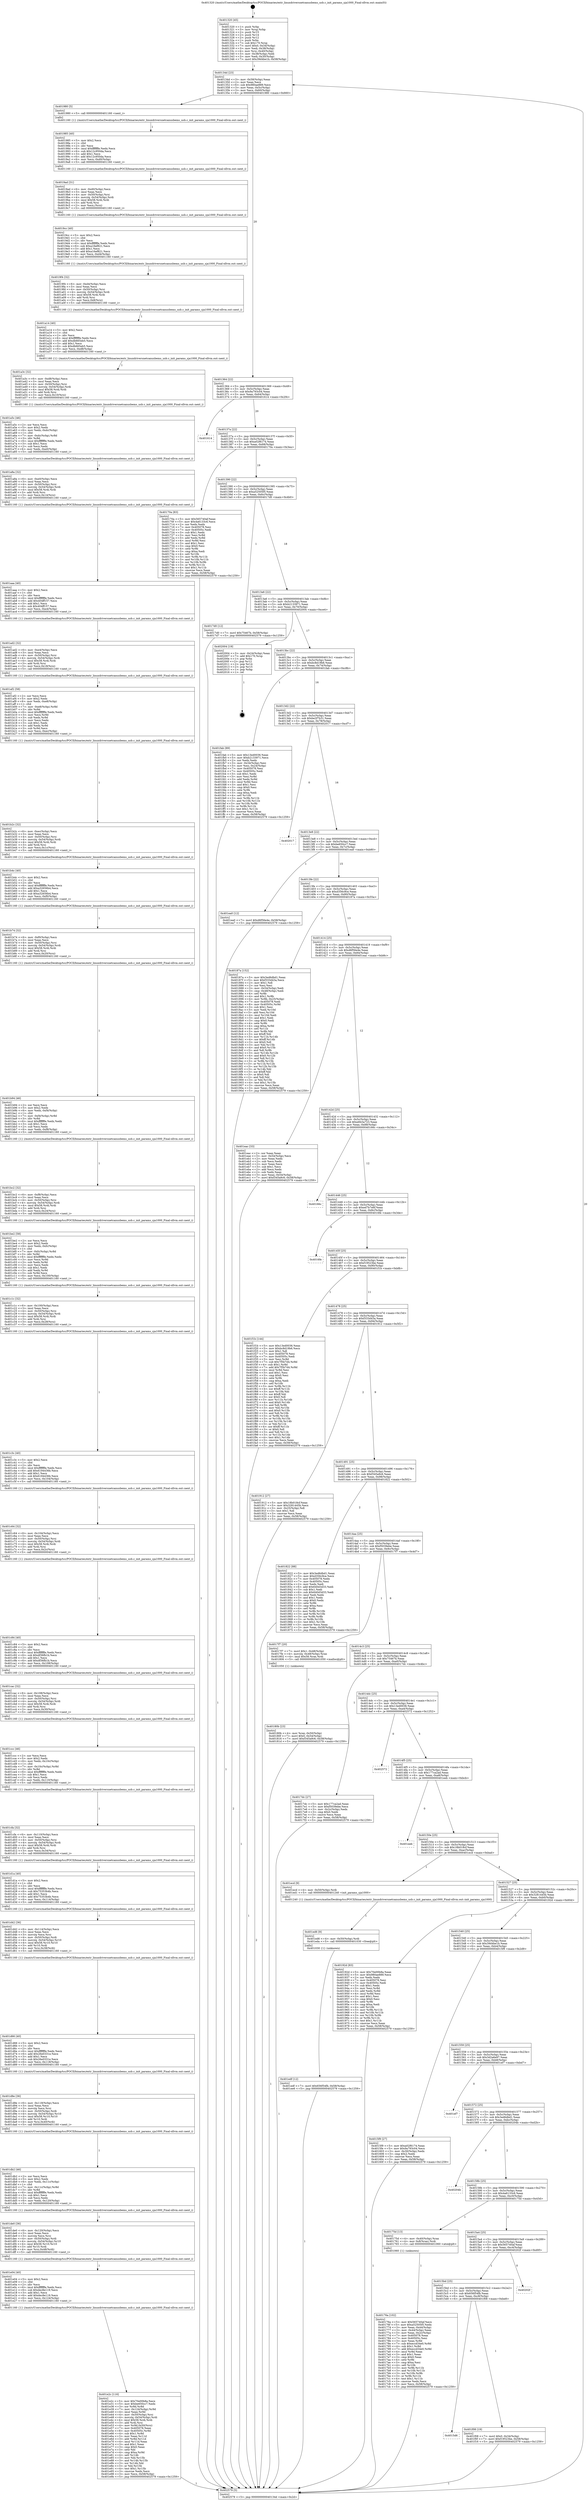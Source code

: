 digraph "0x401320" {
  label = "0x401320 (/mnt/c/Users/mathe/Desktop/tcc/POCII/binaries/extr_linuxdriversnetcanusbems_usb.c_init_params_sja1000_Final-ollvm.out::main(0))"
  labelloc = "t"
  node[shape=record]

  Entry [label="",width=0.3,height=0.3,shape=circle,fillcolor=black,style=filled]
  "0x40134d" [label="{
     0x40134d [23]\l
     | [instrs]\l
     &nbsp;&nbsp;0x40134d \<+3\>: mov -0x58(%rbp),%eax\l
     &nbsp;&nbsp;0x401350 \<+2\>: mov %eax,%ecx\l
     &nbsp;&nbsp;0x401352 \<+6\>: sub $0x980ae889,%ecx\l
     &nbsp;&nbsp;0x401358 \<+3\>: mov %eax,-0x5c(%rbp)\l
     &nbsp;&nbsp;0x40135b \<+3\>: mov %ecx,-0x60(%rbp)\l
     &nbsp;&nbsp;0x40135e \<+6\>: je 0000000000401980 \<main+0x660\>\l
  }"]
  "0x401980" [label="{
     0x401980 [5]\l
     | [instrs]\l
     &nbsp;&nbsp;0x401980 \<+5\>: call 0000000000401160 \<next_i\>\l
     | [calls]\l
     &nbsp;&nbsp;0x401160 \{1\} (/mnt/c/Users/mathe/Desktop/tcc/POCII/binaries/extr_linuxdriversnetcanusbems_usb.c_init_params_sja1000_Final-ollvm.out::next_i)\l
  }"]
  "0x401364" [label="{
     0x401364 [22]\l
     | [instrs]\l
     &nbsp;&nbsp;0x401364 \<+5\>: jmp 0000000000401369 \<main+0x49\>\l
     &nbsp;&nbsp;0x401369 \<+3\>: mov -0x5c(%rbp),%eax\l
     &nbsp;&nbsp;0x40136c \<+5\>: sub $0x9a793c04,%eax\l
     &nbsp;&nbsp;0x401371 \<+3\>: mov %eax,-0x64(%rbp)\l
     &nbsp;&nbsp;0x401374 \<+6\>: je 0000000000401614 \<main+0x2f4\>\l
  }"]
  Exit [label="",width=0.3,height=0.3,shape=circle,fillcolor=black,style=filled,peripheries=2]
  "0x401614" [label="{
     0x401614\l
  }", style=dashed]
  "0x40137a" [label="{
     0x40137a [22]\l
     | [instrs]\l
     &nbsp;&nbsp;0x40137a \<+5\>: jmp 000000000040137f \<main+0x5f\>\l
     &nbsp;&nbsp;0x40137f \<+3\>: mov -0x5c(%rbp),%eax\l
     &nbsp;&nbsp;0x401382 \<+5\>: sub $0xa02f6174,%eax\l
     &nbsp;&nbsp;0x401387 \<+3\>: mov %eax,-0x68(%rbp)\l
     &nbsp;&nbsp;0x40138a \<+6\>: je 000000000040170a \<main+0x3ea\>\l
  }"]
  "0x4015d6" [label="{
     0x4015d6\l
  }", style=dashed]
  "0x40170a" [label="{
     0x40170a [83]\l
     | [instrs]\l
     &nbsp;&nbsp;0x40170a \<+5\>: mov $0x565740af,%eax\l
     &nbsp;&nbsp;0x40170f \<+5\>: mov $0x4a6133c6,%ecx\l
     &nbsp;&nbsp;0x401714 \<+2\>: xor %edx,%edx\l
     &nbsp;&nbsp;0x401716 \<+7\>: mov 0x405078,%esi\l
     &nbsp;&nbsp;0x40171d \<+7\>: mov 0x40505c,%edi\l
     &nbsp;&nbsp;0x401724 \<+3\>: sub $0x1,%edx\l
     &nbsp;&nbsp;0x401727 \<+3\>: mov %esi,%r8d\l
     &nbsp;&nbsp;0x40172a \<+3\>: add %edx,%r8d\l
     &nbsp;&nbsp;0x40172d \<+4\>: imul %r8d,%esi\l
     &nbsp;&nbsp;0x401731 \<+3\>: and $0x1,%esi\l
     &nbsp;&nbsp;0x401734 \<+3\>: cmp $0x0,%esi\l
     &nbsp;&nbsp;0x401737 \<+4\>: sete %r9b\l
     &nbsp;&nbsp;0x40173b \<+3\>: cmp $0xa,%edi\l
     &nbsp;&nbsp;0x40173e \<+4\>: setl %r10b\l
     &nbsp;&nbsp;0x401742 \<+3\>: mov %r9b,%r11b\l
     &nbsp;&nbsp;0x401745 \<+3\>: and %r10b,%r11b\l
     &nbsp;&nbsp;0x401748 \<+3\>: xor %r10b,%r9b\l
     &nbsp;&nbsp;0x40174b \<+3\>: or %r9b,%r11b\l
     &nbsp;&nbsp;0x40174e \<+4\>: test $0x1,%r11b\l
     &nbsp;&nbsp;0x401752 \<+3\>: cmovne %ecx,%eax\l
     &nbsp;&nbsp;0x401755 \<+3\>: mov %eax,-0x58(%rbp)\l
     &nbsp;&nbsp;0x401758 \<+5\>: jmp 0000000000402579 \<main+0x1259\>\l
  }"]
  "0x401390" [label="{
     0x401390 [22]\l
     | [instrs]\l
     &nbsp;&nbsp;0x401390 \<+5\>: jmp 0000000000401395 \<main+0x75\>\l
     &nbsp;&nbsp;0x401395 \<+3\>: mov -0x5c(%rbp),%eax\l
     &nbsp;&nbsp;0x401398 \<+5\>: sub $0xa52505f5,%eax\l
     &nbsp;&nbsp;0x40139d \<+3\>: mov %eax,-0x6c(%rbp)\l
     &nbsp;&nbsp;0x4013a0 \<+6\>: je 00000000004017d0 \<main+0x4b0\>\l
  }"]
  "0x401f08" [label="{
     0x401f08 [19]\l
     | [instrs]\l
     &nbsp;&nbsp;0x401f08 \<+7\>: movl $0x0,-0x34(%rbp)\l
     &nbsp;&nbsp;0x401f0f \<+7\>: movl $0xf19523be,-0x58(%rbp)\l
     &nbsp;&nbsp;0x401f16 \<+5\>: jmp 0000000000402579 \<main+0x1259\>\l
  }"]
  "0x4017d0" [label="{
     0x4017d0 [12]\l
     | [instrs]\l
     &nbsp;&nbsp;0x4017d0 \<+7\>: movl $0x75467b,-0x58(%rbp)\l
     &nbsp;&nbsp;0x4017d7 \<+5\>: jmp 0000000000402579 \<main+0x1259\>\l
  }"]
  "0x4013a6" [label="{
     0x4013a6 [22]\l
     | [instrs]\l
     &nbsp;&nbsp;0x4013a6 \<+5\>: jmp 00000000004013ab \<main+0x8b\>\l
     &nbsp;&nbsp;0x4013ab \<+3\>: mov -0x5c(%rbp),%eax\l
     &nbsp;&nbsp;0x4013ae \<+5\>: sub $0xb2133971,%eax\l
     &nbsp;&nbsp;0x4013b3 \<+3\>: mov %eax,-0x70(%rbp)\l
     &nbsp;&nbsp;0x4013b6 \<+6\>: je 0000000000402004 \<main+0xce4\>\l
  }"]
  "0x4015bd" [label="{
     0x4015bd [25]\l
     | [instrs]\l
     &nbsp;&nbsp;0x4015bd \<+5\>: jmp 00000000004015c2 \<main+0x2a2\>\l
     &nbsp;&nbsp;0x4015c2 \<+3\>: mov -0x5c(%rbp),%eax\l
     &nbsp;&nbsp;0x4015c5 \<+5\>: sub $0x656f54fb,%eax\l
     &nbsp;&nbsp;0x4015ca \<+6\>: mov %eax,-0xc8(%rbp)\l
     &nbsp;&nbsp;0x4015d0 \<+6\>: je 0000000000401f08 \<main+0xbe8\>\l
  }"]
  "0x402004" [label="{
     0x402004 [19]\l
     | [instrs]\l
     &nbsp;&nbsp;0x402004 \<+3\>: mov -0x24(%rbp),%eax\l
     &nbsp;&nbsp;0x402007 \<+7\>: add $0x170,%rsp\l
     &nbsp;&nbsp;0x40200e \<+1\>: pop %rbx\l
     &nbsp;&nbsp;0x40200f \<+2\>: pop %r12\l
     &nbsp;&nbsp;0x402011 \<+2\>: pop %r14\l
     &nbsp;&nbsp;0x402013 \<+2\>: pop %r15\l
     &nbsp;&nbsp;0x402015 \<+1\>: pop %rbp\l
     &nbsp;&nbsp;0x402016 \<+1\>: ret\l
  }"]
  "0x4013bc" [label="{
     0x4013bc [22]\l
     | [instrs]\l
     &nbsp;&nbsp;0x4013bc \<+5\>: jmp 00000000004013c1 \<main+0xa1\>\l
     &nbsp;&nbsp;0x4013c1 \<+3\>: mov -0x5c(%rbp),%eax\l
     &nbsp;&nbsp;0x4013c4 \<+5\>: sub $0xbc8d19b6,%eax\l
     &nbsp;&nbsp;0x4013c9 \<+3\>: mov %eax,-0x74(%rbp)\l
     &nbsp;&nbsp;0x4013cc \<+6\>: je 0000000000401fab \<main+0xc8b\>\l
  }"]
  "0x40202f" [label="{
     0x40202f\l
  }", style=dashed]
  "0x401fab" [label="{
     0x401fab [89]\l
     | [instrs]\l
     &nbsp;&nbsp;0x401fab \<+5\>: mov $0x13ed0036,%eax\l
     &nbsp;&nbsp;0x401fb0 \<+5\>: mov $0xb2133971,%ecx\l
     &nbsp;&nbsp;0x401fb5 \<+2\>: xor %edx,%edx\l
     &nbsp;&nbsp;0x401fb7 \<+3\>: mov -0x34(%rbp),%esi\l
     &nbsp;&nbsp;0x401fba \<+3\>: mov %esi,-0x24(%rbp)\l
     &nbsp;&nbsp;0x401fbd \<+7\>: mov 0x405078,%esi\l
     &nbsp;&nbsp;0x401fc4 \<+7\>: mov 0x40505c,%edi\l
     &nbsp;&nbsp;0x401fcb \<+3\>: sub $0x1,%edx\l
     &nbsp;&nbsp;0x401fce \<+3\>: mov %esi,%r8d\l
     &nbsp;&nbsp;0x401fd1 \<+3\>: add %edx,%r8d\l
     &nbsp;&nbsp;0x401fd4 \<+4\>: imul %r8d,%esi\l
     &nbsp;&nbsp;0x401fd8 \<+3\>: and $0x1,%esi\l
     &nbsp;&nbsp;0x401fdb \<+3\>: cmp $0x0,%esi\l
     &nbsp;&nbsp;0x401fde \<+4\>: sete %r9b\l
     &nbsp;&nbsp;0x401fe2 \<+3\>: cmp $0xa,%edi\l
     &nbsp;&nbsp;0x401fe5 \<+4\>: setl %r10b\l
     &nbsp;&nbsp;0x401fe9 \<+3\>: mov %r9b,%r11b\l
     &nbsp;&nbsp;0x401fec \<+3\>: and %r10b,%r11b\l
     &nbsp;&nbsp;0x401fef \<+3\>: xor %r10b,%r9b\l
     &nbsp;&nbsp;0x401ff2 \<+3\>: or %r9b,%r11b\l
     &nbsp;&nbsp;0x401ff5 \<+4\>: test $0x1,%r11b\l
     &nbsp;&nbsp;0x401ff9 \<+3\>: cmovne %ecx,%eax\l
     &nbsp;&nbsp;0x401ffc \<+3\>: mov %eax,-0x58(%rbp)\l
     &nbsp;&nbsp;0x401fff \<+5\>: jmp 0000000000402579 \<main+0x1259\>\l
  }"]
  "0x4013d2" [label="{
     0x4013d2 [22]\l
     | [instrs]\l
     &nbsp;&nbsp;0x4013d2 \<+5\>: jmp 00000000004013d7 \<main+0xb7\>\l
     &nbsp;&nbsp;0x4013d7 \<+3\>: mov -0x5c(%rbp),%eax\l
     &nbsp;&nbsp;0x4013da \<+5\>: sub $0xbe2f7b31,%eax\l
     &nbsp;&nbsp;0x4013df \<+3\>: mov %eax,-0x78(%rbp)\l
     &nbsp;&nbsp;0x4013e2 \<+6\>: je 0000000000402017 \<main+0xcf7\>\l
  }"]
  "0x401edf" [label="{
     0x401edf [12]\l
     | [instrs]\l
     &nbsp;&nbsp;0x401edf \<+7\>: movl $0x656f54fb,-0x58(%rbp)\l
     &nbsp;&nbsp;0x401ee6 \<+5\>: jmp 0000000000402579 \<main+0x1259\>\l
  }"]
  "0x402017" [label="{
     0x402017\l
  }", style=dashed]
  "0x4013e8" [label="{
     0x4013e8 [22]\l
     | [instrs]\l
     &nbsp;&nbsp;0x4013e8 \<+5\>: jmp 00000000004013ed \<main+0xcd\>\l
     &nbsp;&nbsp;0x4013ed \<+3\>: mov -0x5c(%rbp),%eax\l
     &nbsp;&nbsp;0x4013f0 \<+5\>: sub $0xbe650cc7,%eax\l
     &nbsp;&nbsp;0x4013f5 \<+3\>: mov %eax,-0x7c(%rbp)\l
     &nbsp;&nbsp;0x4013f8 \<+6\>: je 0000000000401ea0 \<main+0xb80\>\l
  }"]
  "0x401ed6" [label="{
     0x401ed6 [9]\l
     | [instrs]\l
     &nbsp;&nbsp;0x401ed6 \<+4\>: mov -0x50(%rbp),%rdi\l
     &nbsp;&nbsp;0x401eda \<+5\>: call 0000000000401030 \<free@plt\>\l
     | [calls]\l
     &nbsp;&nbsp;0x401030 \{1\} (unknown)\l
  }"]
  "0x401ea0" [label="{
     0x401ea0 [12]\l
     | [instrs]\l
     &nbsp;&nbsp;0x401ea0 \<+7\>: movl $0xd6f56e4e,-0x58(%rbp)\l
     &nbsp;&nbsp;0x401ea7 \<+5\>: jmp 0000000000402579 \<main+0x1259\>\l
  }"]
  "0x4013fe" [label="{
     0x4013fe [22]\l
     | [instrs]\l
     &nbsp;&nbsp;0x4013fe \<+5\>: jmp 0000000000401403 \<main+0xe3\>\l
     &nbsp;&nbsp;0x401403 \<+3\>: mov -0x5c(%rbp),%eax\l
     &nbsp;&nbsp;0x401406 \<+5\>: sub $0xd356c9ce,%eax\l
     &nbsp;&nbsp;0x40140b \<+3\>: mov %eax,-0x80(%rbp)\l
     &nbsp;&nbsp;0x40140e \<+6\>: je 000000000040187a \<main+0x55a\>\l
  }"]
  "0x401e2c" [label="{
     0x401e2c [116]\l
     | [instrs]\l
     &nbsp;&nbsp;0x401e2c \<+5\>: mov $0x70e00b8a,%ecx\l
     &nbsp;&nbsp;0x401e31 \<+5\>: mov $0xbe650cc7,%edx\l
     &nbsp;&nbsp;0x401e36 \<+3\>: xor %r8d,%r8d\l
     &nbsp;&nbsp;0x401e39 \<+7\>: mov -0x124(%rbp),%r9d\l
     &nbsp;&nbsp;0x401e40 \<+4\>: imul %eax,%r9d\l
     &nbsp;&nbsp;0x401e44 \<+4\>: mov -0x50(%rbp),%rsi\l
     &nbsp;&nbsp;0x401e48 \<+4\>: movslq -0x54(%rbp),%rdi\l
     &nbsp;&nbsp;0x401e4c \<+4\>: imul $0x58,%rdi,%rdi\l
     &nbsp;&nbsp;0x401e50 \<+3\>: add %rdi,%rsi\l
     &nbsp;&nbsp;0x401e53 \<+4\>: mov %r9d,0x50(%rsi)\l
     &nbsp;&nbsp;0x401e57 \<+7\>: mov 0x405078,%eax\l
     &nbsp;&nbsp;0x401e5e \<+8\>: mov 0x40505c,%r9d\l
     &nbsp;&nbsp;0x401e66 \<+4\>: sub $0x1,%r8d\l
     &nbsp;&nbsp;0x401e6a \<+3\>: mov %eax,%r11d\l
     &nbsp;&nbsp;0x401e6d \<+3\>: add %r8d,%r11d\l
     &nbsp;&nbsp;0x401e70 \<+4\>: imul %r11d,%eax\l
     &nbsp;&nbsp;0x401e74 \<+3\>: and $0x1,%eax\l
     &nbsp;&nbsp;0x401e77 \<+3\>: cmp $0x0,%eax\l
     &nbsp;&nbsp;0x401e7a \<+3\>: sete %bl\l
     &nbsp;&nbsp;0x401e7d \<+4\>: cmp $0xa,%r9d\l
     &nbsp;&nbsp;0x401e81 \<+4\>: setl %r14b\l
     &nbsp;&nbsp;0x401e85 \<+3\>: mov %bl,%r15b\l
     &nbsp;&nbsp;0x401e88 \<+3\>: and %r14b,%r15b\l
     &nbsp;&nbsp;0x401e8b \<+3\>: xor %r14b,%bl\l
     &nbsp;&nbsp;0x401e8e \<+3\>: or %bl,%r15b\l
     &nbsp;&nbsp;0x401e91 \<+4\>: test $0x1,%r15b\l
     &nbsp;&nbsp;0x401e95 \<+3\>: cmovne %edx,%ecx\l
     &nbsp;&nbsp;0x401e98 \<+3\>: mov %ecx,-0x58(%rbp)\l
     &nbsp;&nbsp;0x401e9b \<+5\>: jmp 0000000000402579 \<main+0x1259\>\l
  }"]
  "0x40187a" [label="{
     0x40187a [152]\l
     | [instrs]\l
     &nbsp;&nbsp;0x40187a \<+5\>: mov $0x3ed6dbd1,%eax\l
     &nbsp;&nbsp;0x40187f \<+5\>: mov $0xf333d43a,%ecx\l
     &nbsp;&nbsp;0x401884 \<+2\>: mov $0x1,%dl\l
     &nbsp;&nbsp;0x401886 \<+2\>: xor %esi,%esi\l
     &nbsp;&nbsp;0x401888 \<+3\>: mov -0x54(%rbp),%edi\l
     &nbsp;&nbsp;0x40188b \<+3\>: cmp -0x48(%rbp),%edi\l
     &nbsp;&nbsp;0x40188e \<+4\>: setl %r8b\l
     &nbsp;&nbsp;0x401892 \<+4\>: and $0x1,%r8b\l
     &nbsp;&nbsp;0x401896 \<+4\>: mov %r8b,-0x25(%rbp)\l
     &nbsp;&nbsp;0x40189a \<+7\>: mov 0x405078,%edi\l
     &nbsp;&nbsp;0x4018a1 \<+8\>: mov 0x40505c,%r9d\l
     &nbsp;&nbsp;0x4018a9 \<+3\>: sub $0x1,%esi\l
     &nbsp;&nbsp;0x4018ac \<+3\>: mov %edi,%r10d\l
     &nbsp;&nbsp;0x4018af \<+3\>: add %esi,%r10d\l
     &nbsp;&nbsp;0x4018b2 \<+4\>: imul %r10d,%edi\l
     &nbsp;&nbsp;0x4018b6 \<+3\>: and $0x1,%edi\l
     &nbsp;&nbsp;0x4018b9 \<+3\>: cmp $0x0,%edi\l
     &nbsp;&nbsp;0x4018bc \<+4\>: sete %r8b\l
     &nbsp;&nbsp;0x4018c0 \<+4\>: cmp $0xa,%r9d\l
     &nbsp;&nbsp;0x4018c4 \<+4\>: setl %r11b\l
     &nbsp;&nbsp;0x4018c8 \<+3\>: mov %r8b,%bl\l
     &nbsp;&nbsp;0x4018cb \<+3\>: xor $0xff,%bl\l
     &nbsp;&nbsp;0x4018ce \<+3\>: mov %r11b,%r14b\l
     &nbsp;&nbsp;0x4018d1 \<+4\>: xor $0xff,%r14b\l
     &nbsp;&nbsp;0x4018d5 \<+3\>: xor $0x0,%dl\l
     &nbsp;&nbsp;0x4018d8 \<+3\>: mov %bl,%r15b\l
     &nbsp;&nbsp;0x4018db \<+4\>: and $0x0,%r15b\l
     &nbsp;&nbsp;0x4018df \<+3\>: and %dl,%r8b\l
     &nbsp;&nbsp;0x4018e2 \<+3\>: mov %r14b,%r12b\l
     &nbsp;&nbsp;0x4018e5 \<+4\>: and $0x0,%r12b\l
     &nbsp;&nbsp;0x4018e9 \<+3\>: and %dl,%r11b\l
     &nbsp;&nbsp;0x4018ec \<+3\>: or %r8b,%r15b\l
     &nbsp;&nbsp;0x4018ef \<+3\>: or %r11b,%r12b\l
     &nbsp;&nbsp;0x4018f2 \<+3\>: xor %r12b,%r15b\l
     &nbsp;&nbsp;0x4018f5 \<+3\>: or %r14b,%bl\l
     &nbsp;&nbsp;0x4018f8 \<+3\>: xor $0xff,%bl\l
     &nbsp;&nbsp;0x4018fb \<+3\>: or $0x0,%dl\l
     &nbsp;&nbsp;0x4018fe \<+2\>: and %dl,%bl\l
     &nbsp;&nbsp;0x401900 \<+3\>: or %bl,%r15b\l
     &nbsp;&nbsp;0x401903 \<+4\>: test $0x1,%r15b\l
     &nbsp;&nbsp;0x401907 \<+3\>: cmovne %ecx,%eax\l
     &nbsp;&nbsp;0x40190a \<+3\>: mov %eax,-0x58(%rbp)\l
     &nbsp;&nbsp;0x40190d \<+5\>: jmp 0000000000402579 \<main+0x1259\>\l
  }"]
  "0x401414" [label="{
     0x401414 [25]\l
     | [instrs]\l
     &nbsp;&nbsp;0x401414 \<+5\>: jmp 0000000000401419 \<main+0xf9\>\l
     &nbsp;&nbsp;0x401419 \<+3\>: mov -0x5c(%rbp),%eax\l
     &nbsp;&nbsp;0x40141c \<+5\>: sub $0xd6f56e4e,%eax\l
     &nbsp;&nbsp;0x401421 \<+6\>: mov %eax,-0x84(%rbp)\l
     &nbsp;&nbsp;0x401427 \<+6\>: je 0000000000401eac \<main+0xb8c\>\l
  }"]
  "0x401e04" [label="{
     0x401e04 [40]\l
     | [instrs]\l
     &nbsp;&nbsp;0x401e04 \<+5\>: mov $0x2,%ecx\l
     &nbsp;&nbsp;0x401e09 \<+1\>: cltd\l
     &nbsp;&nbsp;0x401e0a \<+2\>: idiv %ecx\l
     &nbsp;&nbsp;0x401e0c \<+6\>: imul $0xfffffffe,%edx,%ecx\l
     &nbsp;&nbsp;0x401e12 \<+6\>: sub $0xdec8e119,%ecx\l
     &nbsp;&nbsp;0x401e18 \<+3\>: add $0x1,%ecx\l
     &nbsp;&nbsp;0x401e1b \<+6\>: add $0xdec8e119,%ecx\l
     &nbsp;&nbsp;0x401e21 \<+6\>: mov %ecx,-0x124(%rbp)\l
     &nbsp;&nbsp;0x401e27 \<+5\>: call 0000000000401160 \<next_i\>\l
     | [calls]\l
     &nbsp;&nbsp;0x401160 \{1\} (/mnt/c/Users/mathe/Desktop/tcc/POCII/binaries/extr_linuxdriversnetcanusbems_usb.c_init_params_sja1000_Final-ollvm.out::next_i)\l
  }"]
  "0x401eac" [label="{
     0x401eac [33]\l
     | [instrs]\l
     &nbsp;&nbsp;0x401eac \<+2\>: xor %eax,%eax\l
     &nbsp;&nbsp;0x401eae \<+3\>: mov -0x54(%rbp),%ecx\l
     &nbsp;&nbsp;0x401eb1 \<+2\>: mov %eax,%edx\l
     &nbsp;&nbsp;0x401eb3 \<+2\>: sub %ecx,%edx\l
     &nbsp;&nbsp;0x401eb5 \<+2\>: mov %eax,%ecx\l
     &nbsp;&nbsp;0x401eb7 \<+3\>: sub $0x1,%ecx\l
     &nbsp;&nbsp;0x401eba \<+2\>: add %ecx,%edx\l
     &nbsp;&nbsp;0x401ebc \<+2\>: sub %edx,%eax\l
     &nbsp;&nbsp;0x401ebe \<+3\>: mov %eax,-0x54(%rbp)\l
     &nbsp;&nbsp;0x401ec1 \<+7\>: movl $0xf345a9c6,-0x58(%rbp)\l
     &nbsp;&nbsp;0x401ec8 \<+5\>: jmp 0000000000402579 \<main+0x1259\>\l
  }"]
  "0x40142d" [label="{
     0x40142d [25]\l
     | [instrs]\l
     &nbsp;&nbsp;0x40142d \<+5\>: jmp 0000000000401432 \<main+0x112\>\l
     &nbsp;&nbsp;0x401432 \<+3\>: mov -0x5c(%rbp),%eax\l
     &nbsp;&nbsp;0x401435 \<+5\>: sub $0xe843a723,%eax\l
     &nbsp;&nbsp;0x40143a \<+6\>: mov %eax,-0x88(%rbp)\l
     &nbsp;&nbsp;0x401440 \<+6\>: je 000000000040166c \<main+0x34c\>\l
  }"]
  "0x401de0" [label="{
     0x401de0 [36]\l
     | [instrs]\l
     &nbsp;&nbsp;0x401de0 \<+6\>: mov -0x120(%rbp),%ecx\l
     &nbsp;&nbsp;0x401de6 \<+3\>: imul %eax,%ecx\l
     &nbsp;&nbsp;0x401de9 \<+3\>: movslq %ecx,%rsi\l
     &nbsp;&nbsp;0x401dec \<+4\>: mov -0x50(%rbp),%rdi\l
     &nbsp;&nbsp;0x401df0 \<+4\>: movslq -0x54(%rbp),%r10\l
     &nbsp;&nbsp;0x401df4 \<+4\>: imul $0x58,%r10,%r10\l
     &nbsp;&nbsp;0x401df8 \<+3\>: add %r10,%rdi\l
     &nbsp;&nbsp;0x401dfb \<+4\>: mov %rsi,0x48(%rdi)\l
     &nbsp;&nbsp;0x401dff \<+5\>: call 0000000000401160 \<next_i\>\l
     | [calls]\l
     &nbsp;&nbsp;0x401160 \{1\} (/mnt/c/Users/mathe/Desktop/tcc/POCII/binaries/extr_linuxdriversnetcanusbems_usb.c_init_params_sja1000_Final-ollvm.out::next_i)\l
  }"]
  "0x40166c" [label="{
     0x40166c\l
  }", style=dashed]
  "0x401446" [label="{
     0x401446 [25]\l
     | [instrs]\l
     &nbsp;&nbsp;0x401446 \<+5\>: jmp 000000000040144b \<main+0x12b\>\l
     &nbsp;&nbsp;0x40144b \<+3\>: mov -0x5c(%rbp),%eax\l
     &nbsp;&nbsp;0x40144e \<+5\>: sub $0xed7b7e6f,%eax\l
     &nbsp;&nbsp;0x401453 \<+6\>: mov %eax,-0x8c(%rbp)\l
     &nbsp;&nbsp;0x401459 \<+6\>: je 00000000004016fe \<main+0x3de\>\l
  }"]
  "0x401db2" [label="{
     0x401db2 [46]\l
     | [instrs]\l
     &nbsp;&nbsp;0x401db2 \<+2\>: xor %ecx,%ecx\l
     &nbsp;&nbsp;0x401db4 \<+5\>: mov $0x2,%edx\l
     &nbsp;&nbsp;0x401db9 \<+6\>: mov %edx,-0x11c(%rbp)\l
     &nbsp;&nbsp;0x401dbf \<+1\>: cltd\l
     &nbsp;&nbsp;0x401dc0 \<+7\>: mov -0x11c(%rbp),%r8d\l
     &nbsp;&nbsp;0x401dc7 \<+3\>: idiv %r8d\l
     &nbsp;&nbsp;0x401dca \<+6\>: imul $0xfffffffe,%edx,%edx\l
     &nbsp;&nbsp;0x401dd0 \<+3\>: sub $0x1,%ecx\l
     &nbsp;&nbsp;0x401dd3 \<+2\>: sub %ecx,%edx\l
     &nbsp;&nbsp;0x401dd5 \<+6\>: mov %edx,-0x120(%rbp)\l
     &nbsp;&nbsp;0x401ddb \<+5\>: call 0000000000401160 \<next_i\>\l
     | [calls]\l
     &nbsp;&nbsp;0x401160 \{1\} (/mnt/c/Users/mathe/Desktop/tcc/POCII/binaries/extr_linuxdriversnetcanusbems_usb.c_init_params_sja1000_Final-ollvm.out::next_i)\l
  }"]
  "0x4016fe" [label="{
     0x4016fe\l
  }", style=dashed]
  "0x40145f" [label="{
     0x40145f [25]\l
     | [instrs]\l
     &nbsp;&nbsp;0x40145f \<+5\>: jmp 0000000000401464 \<main+0x144\>\l
     &nbsp;&nbsp;0x401464 \<+3\>: mov -0x5c(%rbp),%eax\l
     &nbsp;&nbsp;0x401467 \<+5\>: sub $0xf19523be,%eax\l
     &nbsp;&nbsp;0x40146c \<+6\>: mov %eax,-0x90(%rbp)\l
     &nbsp;&nbsp;0x401472 \<+6\>: je 0000000000401f1b \<main+0xbfb\>\l
  }"]
  "0x401d8e" [label="{
     0x401d8e [36]\l
     | [instrs]\l
     &nbsp;&nbsp;0x401d8e \<+6\>: mov -0x118(%rbp),%ecx\l
     &nbsp;&nbsp;0x401d94 \<+3\>: imul %eax,%ecx\l
     &nbsp;&nbsp;0x401d97 \<+3\>: movslq %ecx,%rsi\l
     &nbsp;&nbsp;0x401d9a \<+4\>: mov -0x50(%rbp),%rdi\l
     &nbsp;&nbsp;0x401d9e \<+4\>: movslq -0x54(%rbp),%r10\l
     &nbsp;&nbsp;0x401da2 \<+4\>: imul $0x58,%r10,%r10\l
     &nbsp;&nbsp;0x401da6 \<+3\>: add %r10,%rdi\l
     &nbsp;&nbsp;0x401da9 \<+4\>: mov %rsi,0x40(%rdi)\l
     &nbsp;&nbsp;0x401dad \<+5\>: call 0000000000401160 \<next_i\>\l
     | [calls]\l
     &nbsp;&nbsp;0x401160 \{1\} (/mnt/c/Users/mathe/Desktop/tcc/POCII/binaries/extr_linuxdriversnetcanusbems_usb.c_init_params_sja1000_Final-ollvm.out::next_i)\l
  }"]
  "0x401f1b" [label="{
     0x401f1b [144]\l
     | [instrs]\l
     &nbsp;&nbsp;0x401f1b \<+5\>: mov $0x13ed0036,%eax\l
     &nbsp;&nbsp;0x401f20 \<+5\>: mov $0xbc8d19b6,%ecx\l
     &nbsp;&nbsp;0x401f25 \<+2\>: mov $0x1,%dl\l
     &nbsp;&nbsp;0x401f27 \<+7\>: mov 0x405078,%esi\l
     &nbsp;&nbsp;0x401f2e \<+7\>: mov 0x40505c,%edi\l
     &nbsp;&nbsp;0x401f35 \<+3\>: mov %esi,%r8d\l
     &nbsp;&nbsp;0x401f38 \<+7\>: sub $0x7f5b7d4,%r8d\l
     &nbsp;&nbsp;0x401f3f \<+4\>: sub $0x1,%r8d\l
     &nbsp;&nbsp;0x401f43 \<+7\>: add $0x7f5b7d4,%r8d\l
     &nbsp;&nbsp;0x401f4a \<+4\>: imul %r8d,%esi\l
     &nbsp;&nbsp;0x401f4e \<+3\>: and $0x1,%esi\l
     &nbsp;&nbsp;0x401f51 \<+3\>: cmp $0x0,%esi\l
     &nbsp;&nbsp;0x401f54 \<+4\>: sete %r9b\l
     &nbsp;&nbsp;0x401f58 \<+3\>: cmp $0xa,%edi\l
     &nbsp;&nbsp;0x401f5b \<+4\>: setl %r10b\l
     &nbsp;&nbsp;0x401f5f \<+3\>: mov %r9b,%r11b\l
     &nbsp;&nbsp;0x401f62 \<+4\>: xor $0xff,%r11b\l
     &nbsp;&nbsp;0x401f66 \<+3\>: mov %r10b,%bl\l
     &nbsp;&nbsp;0x401f69 \<+3\>: xor $0xff,%bl\l
     &nbsp;&nbsp;0x401f6c \<+3\>: xor $0x0,%dl\l
     &nbsp;&nbsp;0x401f6f \<+3\>: mov %r11b,%r14b\l
     &nbsp;&nbsp;0x401f72 \<+4\>: and $0x0,%r14b\l
     &nbsp;&nbsp;0x401f76 \<+3\>: and %dl,%r9b\l
     &nbsp;&nbsp;0x401f79 \<+3\>: mov %bl,%r15b\l
     &nbsp;&nbsp;0x401f7c \<+4\>: and $0x0,%r15b\l
     &nbsp;&nbsp;0x401f80 \<+3\>: and %dl,%r10b\l
     &nbsp;&nbsp;0x401f83 \<+3\>: or %r9b,%r14b\l
     &nbsp;&nbsp;0x401f86 \<+3\>: or %r10b,%r15b\l
     &nbsp;&nbsp;0x401f89 \<+3\>: xor %r15b,%r14b\l
     &nbsp;&nbsp;0x401f8c \<+3\>: or %bl,%r11b\l
     &nbsp;&nbsp;0x401f8f \<+4\>: xor $0xff,%r11b\l
     &nbsp;&nbsp;0x401f93 \<+3\>: or $0x0,%dl\l
     &nbsp;&nbsp;0x401f96 \<+3\>: and %dl,%r11b\l
     &nbsp;&nbsp;0x401f99 \<+3\>: or %r11b,%r14b\l
     &nbsp;&nbsp;0x401f9c \<+4\>: test $0x1,%r14b\l
     &nbsp;&nbsp;0x401fa0 \<+3\>: cmovne %ecx,%eax\l
     &nbsp;&nbsp;0x401fa3 \<+3\>: mov %eax,-0x58(%rbp)\l
     &nbsp;&nbsp;0x401fa6 \<+5\>: jmp 0000000000402579 \<main+0x1259\>\l
  }"]
  "0x401478" [label="{
     0x401478 [25]\l
     | [instrs]\l
     &nbsp;&nbsp;0x401478 \<+5\>: jmp 000000000040147d \<main+0x15d\>\l
     &nbsp;&nbsp;0x40147d \<+3\>: mov -0x5c(%rbp),%eax\l
     &nbsp;&nbsp;0x401480 \<+5\>: sub $0xf333d43a,%eax\l
     &nbsp;&nbsp;0x401485 \<+6\>: mov %eax,-0x94(%rbp)\l
     &nbsp;&nbsp;0x40148b \<+6\>: je 0000000000401912 \<main+0x5f2\>\l
  }"]
  "0x401d66" [label="{
     0x401d66 [40]\l
     | [instrs]\l
     &nbsp;&nbsp;0x401d66 \<+5\>: mov $0x2,%ecx\l
     &nbsp;&nbsp;0x401d6b \<+1\>: cltd\l
     &nbsp;&nbsp;0x401d6c \<+2\>: idiv %ecx\l
     &nbsp;&nbsp;0x401d6e \<+6\>: imul $0xfffffffe,%edx,%ecx\l
     &nbsp;&nbsp;0x401d74 \<+6\>: add $0x26e0331e,%ecx\l
     &nbsp;&nbsp;0x401d7a \<+3\>: add $0x1,%ecx\l
     &nbsp;&nbsp;0x401d7d \<+6\>: sub $0x26e0331e,%ecx\l
     &nbsp;&nbsp;0x401d83 \<+6\>: mov %ecx,-0x118(%rbp)\l
     &nbsp;&nbsp;0x401d89 \<+5\>: call 0000000000401160 \<next_i\>\l
     | [calls]\l
     &nbsp;&nbsp;0x401160 \{1\} (/mnt/c/Users/mathe/Desktop/tcc/POCII/binaries/extr_linuxdriversnetcanusbems_usb.c_init_params_sja1000_Final-ollvm.out::next_i)\l
  }"]
  "0x401912" [label="{
     0x401912 [27]\l
     | [instrs]\l
     &nbsp;&nbsp;0x401912 \<+5\>: mov $0x18b018cf,%eax\l
     &nbsp;&nbsp;0x401917 \<+5\>: mov $0x3281445b,%ecx\l
     &nbsp;&nbsp;0x40191c \<+3\>: mov -0x25(%rbp),%dl\l
     &nbsp;&nbsp;0x40191f \<+3\>: test $0x1,%dl\l
     &nbsp;&nbsp;0x401922 \<+3\>: cmovne %ecx,%eax\l
     &nbsp;&nbsp;0x401925 \<+3\>: mov %eax,-0x58(%rbp)\l
     &nbsp;&nbsp;0x401928 \<+5\>: jmp 0000000000402579 \<main+0x1259\>\l
  }"]
  "0x401491" [label="{
     0x401491 [25]\l
     | [instrs]\l
     &nbsp;&nbsp;0x401491 \<+5\>: jmp 0000000000401496 \<main+0x176\>\l
     &nbsp;&nbsp;0x401496 \<+3\>: mov -0x5c(%rbp),%eax\l
     &nbsp;&nbsp;0x401499 \<+5\>: sub $0xf345a9c6,%eax\l
     &nbsp;&nbsp;0x40149e \<+6\>: mov %eax,-0x98(%rbp)\l
     &nbsp;&nbsp;0x4014a4 \<+6\>: je 0000000000401822 \<main+0x502\>\l
  }"]
  "0x401d42" [label="{
     0x401d42 [36]\l
     | [instrs]\l
     &nbsp;&nbsp;0x401d42 \<+6\>: mov -0x114(%rbp),%ecx\l
     &nbsp;&nbsp;0x401d48 \<+3\>: imul %eax,%ecx\l
     &nbsp;&nbsp;0x401d4b \<+3\>: movslq %ecx,%rsi\l
     &nbsp;&nbsp;0x401d4e \<+4\>: mov -0x50(%rbp),%rdi\l
     &nbsp;&nbsp;0x401d52 \<+4\>: movslq -0x54(%rbp),%r10\l
     &nbsp;&nbsp;0x401d56 \<+4\>: imul $0x58,%r10,%r10\l
     &nbsp;&nbsp;0x401d5a \<+3\>: add %r10,%rdi\l
     &nbsp;&nbsp;0x401d5d \<+4\>: mov %rsi,0x38(%rdi)\l
     &nbsp;&nbsp;0x401d61 \<+5\>: call 0000000000401160 \<next_i\>\l
     | [calls]\l
     &nbsp;&nbsp;0x401160 \{1\} (/mnt/c/Users/mathe/Desktop/tcc/POCII/binaries/extr_linuxdriversnetcanusbems_usb.c_init_params_sja1000_Final-ollvm.out::next_i)\l
  }"]
  "0x401822" [label="{
     0x401822 [88]\l
     | [instrs]\l
     &nbsp;&nbsp;0x401822 \<+5\>: mov $0x3ed6dbd1,%eax\l
     &nbsp;&nbsp;0x401827 \<+5\>: mov $0xd356c9ce,%ecx\l
     &nbsp;&nbsp;0x40182c \<+7\>: mov 0x405078,%edx\l
     &nbsp;&nbsp;0x401833 \<+7\>: mov 0x40505c,%esi\l
     &nbsp;&nbsp;0x40183a \<+2\>: mov %edx,%edi\l
     &nbsp;&nbsp;0x40183c \<+6\>: add $0x640d3d33,%edi\l
     &nbsp;&nbsp;0x401842 \<+3\>: sub $0x1,%edi\l
     &nbsp;&nbsp;0x401845 \<+6\>: sub $0x640d3d33,%edi\l
     &nbsp;&nbsp;0x40184b \<+3\>: imul %edi,%edx\l
     &nbsp;&nbsp;0x40184e \<+3\>: and $0x1,%edx\l
     &nbsp;&nbsp;0x401851 \<+3\>: cmp $0x0,%edx\l
     &nbsp;&nbsp;0x401854 \<+4\>: sete %r8b\l
     &nbsp;&nbsp;0x401858 \<+3\>: cmp $0xa,%esi\l
     &nbsp;&nbsp;0x40185b \<+4\>: setl %r9b\l
     &nbsp;&nbsp;0x40185f \<+3\>: mov %r8b,%r10b\l
     &nbsp;&nbsp;0x401862 \<+3\>: and %r9b,%r10b\l
     &nbsp;&nbsp;0x401865 \<+3\>: xor %r9b,%r8b\l
     &nbsp;&nbsp;0x401868 \<+3\>: or %r8b,%r10b\l
     &nbsp;&nbsp;0x40186b \<+4\>: test $0x1,%r10b\l
     &nbsp;&nbsp;0x40186f \<+3\>: cmovne %ecx,%eax\l
     &nbsp;&nbsp;0x401872 \<+3\>: mov %eax,-0x58(%rbp)\l
     &nbsp;&nbsp;0x401875 \<+5\>: jmp 0000000000402579 \<main+0x1259\>\l
  }"]
  "0x4014aa" [label="{
     0x4014aa [25]\l
     | [instrs]\l
     &nbsp;&nbsp;0x4014aa \<+5\>: jmp 00000000004014af \<main+0x18f\>\l
     &nbsp;&nbsp;0x4014af \<+3\>: mov -0x5c(%rbp),%eax\l
     &nbsp;&nbsp;0x4014b2 \<+5\>: sub $0xf5039ebe,%eax\l
     &nbsp;&nbsp;0x4014b7 \<+6\>: mov %eax,-0x9c(%rbp)\l
     &nbsp;&nbsp;0x4014bd \<+6\>: je 00000000004017f7 \<main+0x4d7\>\l
  }"]
  "0x401d1a" [label="{
     0x401d1a [40]\l
     | [instrs]\l
     &nbsp;&nbsp;0x401d1a \<+5\>: mov $0x2,%ecx\l
     &nbsp;&nbsp;0x401d1f \<+1\>: cltd\l
     &nbsp;&nbsp;0x401d20 \<+2\>: idiv %ecx\l
     &nbsp;&nbsp;0x401d22 \<+6\>: imul $0xfffffffe,%edx,%ecx\l
     &nbsp;&nbsp;0x401d28 \<+6\>: sub $0x75353b4b,%ecx\l
     &nbsp;&nbsp;0x401d2e \<+3\>: add $0x1,%ecx\l
     &nbsp;&nbsp;0x401d31 \<+6\>: add $0x75353b4b,%ecx\l
     &nbsp;&nbsp;0x401d37 \<+6\>: mov %ecx,-0x114(%rbp)\l
     &nbsp;&nbsp;0x401d3d \<+5\>: call 0000000000401160 \<next_i\>\l
     | [calls]\l
     &nbsp;&nbsp;0x401160 \{1\} (/mnt/c/Users/mathe/Desktop/tcc/POCII/binaries/extr_linuxdriversnetcanusbems_usb.c_init_params_sja1000_Final-ollvm.out::next_i)\l
  }"]
  "0x4017f7" [label="{
     0x4017f7 [20]\l
     | [instrs]\l
     &nbsp;&nbsp;0x4017f7 \<+7\>: movl $0x1,-0x48(%rbp)\l
     &nbsp;&nbsp;0x4017fe \<+4\>: movslq -0x48(%rbp),%rax\l
     &nbsp;&nbsp;0x401802 \<+4\>: imul $0x58,%rax,%rdi\l
     &nbsp;&nbsp;0x401806 \<+5\>: call 0000000000401050 \<malloc@plt\>\l
     | [calls]\l
     &nbsp;&nbsp;0x401050 \{1\} (unknown)\l
  }"]
  "0x4014c3" [label="{
     0x4014c3 [25]\l
     | [instrs]\l
     &nbsp;&nbsp;0x4014c3 \<+5\>: jmp 00000000004014c8 \<main+0x1a8\>\l
     &nbsp;&nbsp;0x4014c8 \<+3\>: mov -0x5c(%rbp),%eax\l
     &nbsp;&nbsp;0x4014cb \<+5\>: sub $0x75467b,%eax\l
     &nbsp;&nbsp;0x4014d0 \<+6\>: mov %eax,-0xa0(%rbp)\l
     &nbsp;&nbsp;0x4014d6 \<+6\>: je 00000000004017dc \<main+0x4bc\>\l
  }"]
  "0x401cfa" [label="{
     0x401cfa [32]\l
     | [instrs]\l
     &nbsp;&nbsp;0x401cfa \<+6\>: mov -0x110(%rbp),%ecx\l
     &nbsp;&nbsp;0x401d00 \<+3\>: imul %eax,%ecx\l
     &nbsp;&nbsp;0x401d03 \<+4\>: mov -0x50(%rbp),%rsi\l
     &nbsp;&nbsp;0x401d07 \<+4\>: movslq -0x54(%rbp),%rdi\l
     &nbsp;&nbsp;0x401d0b \<+4\>: imul $0x58,%rdi,%rdi\l
     &nbsp;&nbsp;0x401d0f \<+3\>: add %rdi,%rsi\l
     &nbsp;&nbsp;0x401d12 \<+3\>: mov %ecx,0x34(%rsi)\l
     &nbsp;&nbsp;0x401d15 \<+5\>: call 0000000000401160 \<next_i\>\l
     | [calls]\l
     &nbsp;&nbsp;0x401160 \{1\} (/mnt/c/Users/mathe/Desktop/tcc/POCII/binaries/extr_linuxdriversnetcanusbems_usb.c_init_params_sja1000_Final-ollvm.out::next_i)\l
  }"]
  "0x4017dc" [label="{
     0x4017dc [27]\l
     | [instrs]\l
     &nbsp;&nbsp;0x4017dc \<+5\>: mov $0x177ca2ad,%eax\l
     &nbsp;&nbsp;0x4017e1 \<+5\>: mov $0xf5039ebe,%ecx\l
     &nbsp;&nbsp;0x4017e6 \<+3\>: mov -0x2c(%rbp),%edx\l
     &nbsp;&nbsp;0x4017e9 \<+3\>: cmp $0x0,%edx\l
     &nbsp;&nbsp;0x4017ec \<+3\>: cmove %ecx,%eax\l
     &nbsp;&nbsp;0x4017ef \<+3\>: mov %eax,-0x58(%rbp)\l
     &nbsp;&nbsp;0x4017f2 \<+5\>: jmp 0000000000402579 \<main+0x1259\>\l
  }"]
  "0x4014dc" [label="{
     0x4014dc [25]\l
     | [instrs]\l
     &nbsp;&nbsp;0x4014dc \<+5\>: jmp 00000000004014e1 \<main+0x1c1\>\l
     &nbsp;&nbsp;0x4014e1 \<+3\>: mov -0x5c(%rbp),%eax\l
     &nbsp;&nbsp;0x4014e4 \<+5\>: sub $0x13ed0036,%eax\l
     &nbsp;&nbsp;0x4014e9 \<+6\>: mov %eax,-0xa4(%rbp)\l
     &nbsp;&nbsp;0x4014ef \<+6\>: je 0000000000402572 \<main+0x1252\>\l
  }"]
  "0x401ccc" [label="{
     0x401ccc [46]\l
     | [instrs]\l
     &nbsp;&nbsp;0x401ccc \<+2\>: xor %ecx,%ecx\l
     &nbsp;&nbsp;0x401cce \<+5\>: mov $0x2,%edx\l
     &nbsp;&nbsp;0x401cd3 \<+6\>: mov %edx,-0x10c(%rbp)\l
     &nbsp;&nbsp;0x401cd9 \<+1\>: cltd\l
     &nbsp;&nbsp;0x401cda \<+7\>: mov -0x10c(%rbp),%r8d\l
     &nbsp;&nbsp;0x401ce1 \<+3\>: idiv %r8d\l
     &nbsp;&nbsp;0x401ce4 \<+6\>: imul $0xfffffffe,%edx,%edx\l
     &nbsp;&nbsp;0x401cea \<+3\>: sub $0x1,%ecx\l
     &nbsp;&nbsp;0x401ced \<+2\>: sub %ecx,%edx\l
     &nbsp;&nbsp;0x401cef \<+6\>: mov %edx,-0x110(%rbp)\l
     &nbsp;&nbsp;0x401cf5 \<+5\>: call 0000000000401160 \<next_i\>\l
     | [calls]\l
     &nbsp;&nbsp;0x401160 \{1\} (/mnt/c/Users/mathe/Desktop/tcc/POCII/binaries/extr_linuxdriversnetcanusbems_usb.c_init_params_sja1000_Final-ollvm.out::next_i)\l
  }"]
  "0x402572" [label="{
     0x402572\l
  }", style=dashed]
  "0x4014f5" [label="{
     0x4014f5 [25]\l
     | [instrs]\l
     &nbsp;&nbsp;0x4014f5 \<+5\>: jmp 00000000004014fa \<main+0x1da\>\l
     &nbsp;&nbsp;0x4014fa \<+3\>: mov -0x5c(%rbp),%eax\l
     &nbsp;&nbsp;0x4014fd \<+5\>: sub $0x177ca2ad,%eax\l
     &nbsp;&nbsp;0x401502 \<+6\>: mov %eax,-0xa8(%rbp)\l
     &nbsp;&nbsp;0x401508 \<+6\>: je 0000000000401eeb \<main+0xbcb\>\l
  }"]
  "0x401cac" [label="{
     0x401cac [32]\l
     | [instrs]\l
     &nbsp;&nbsp;0x401cac \<+6\>: mov -0x108(%rbp),%ecx\l
     &nbsp;&nbsp;0x401cb2 \<+3\>: imul %eax,%ecx\l
     &nbsp;&nbsp;0x401cb5 \<+4\>: mov -0x50(%rbp),%rsi\l
     &nbsp;&nbsp;0x401cb9 \<+4\>: movslq -0x54(%rbp),%rdi\l
     &nbsp;&nbsp;0x401cbd \<+4\>: imul $0x58,%rdi,%rdi\l
     &nbsp;&nbsp;0x401cc1 \<+3\>: add %rdi,%rsi\l
     &nbsp;&nbsp;0x401cc4 \<+3\>: mov %ecx,0x30(%rsi)\l
     &nbsp;&nbsp;0x401cc7 \<+5\>: call 0000000000401160 \<next_i\>\l
     | [calls]\l
     &nbsp;&nbsp;0x401160 \{1\} (/mnt/c/Users/mathe/Desktop/tcc/POCII/binaries/extr_linuxdriversnetcanusbems_usb.c_init_params_sja1000_Final-ollvm.out::next_i)\l
  }"]
  "0x401eeb" [label="{
     0x401eeb\l
  }", style=dashed]
  "0x40150e" [label="{
     0x40150e [25]\l
     | [instrs]\l
     &nbsp;&nbsp;0x40150e \<+5\>: jmp 0000000000401513 \<main+0x1f3\>\l
     &nbsp;&nbsp;0x401513 \<+3\>: mov -0x5c(%rbp),%eax\l
     &nbsp;&nbsp;0x401516 \<+5\>: sub $0x18b018cf,%eax\l
     &nbsp;&nbsp;0x40151b \<+6\>: mov %eax,-0xac(%rbp)\l
     &nbsp;&nbsp;0x401521 \<+6\>: je 0000000000401ecd \<main+0xbad\>\l
  }"]
  "0x401c84" [label="{
     0x401c84 [40]\l
     | [instrs]\l
     &nbsp;&nbsp;0x401c84 \<+5\>: mov $0x2,%ecx\l
     &nbsp;&nbsp;0x401c89 \<+1\>: cltd\l
     &nbsp;&nbsp;0x401c8a \<+2\>: idiv %ecx\l
     &nbsp;&nbsp;0x401c8c \<+6\>: imul $0xfffffffe,%edx,%ecx\l
     &nbsp;&nbsp;0x401c92 \<+6\>: sub $0xdf36fb1b,%ecx\l
     &nbsp;&nbsp;0x401c98 \<+3\>: add $0x1,%ecx\l
     &nbsp;&nbsp;0x401c9b \<+6\>: add $0xdf36fb1b,%ecx\l
     &nbsp;&nbsp;0x401ca1 \<+6\>: mov %ecx,-0x108(%rbp)\l
     &nbsp;&nbsp;0x401ca7 \<+5\>: call 0000000000401160 \<next_i\>\l
     | [calls]\l
     &nbsp;&nbsp;0x401160 \{1\} (/mnt/c/Users/mathe/Desktop/tcc/POCII/binaries/extr_linuxdriversnetcanusbems_usb.c_init_params_sja1000_Final-ollvm.out::next_i)\l
  }"]
  "0x401ecd" [label="{
     0x401ecd [9]\l
     | [instrs]\l
     &nbsp;&nbsp;0x401ecd \<+4\>: mov -0x50(%rbp),%rdi\l
     &nbsp;&nbsp;0x401ed1 \<+5\>: call 0000000000401240 \<init_params_sja1000\>\l
     | [calls]\l
     &nbsp;&nbsp;0x401240 \{1\} (/mnt/c/Users/mathe/Desktop/tcc/POCII/binaries/extr_linuxdriversnetcanusbems_usb.c_init_params_sja1000_Final-ollvm.out::init_params_sja1000)\l
  }"]
  "0x401527" [label="{
     0x401527 [25]\l
     | [instrs]\l
     &nbsp;&nbsp;0x401527 \<+5\>: jmp 000000000040152c \<main+0x20c\>\l
     &nbsp;&nbsp;0x40152c \<+3\>: mov -0x5c(%rbp),%eax\l
     &nbsp;&nbsp;0x40152f \<+5\>: sub $0x3281445b,%eax\l
     &nbsp;&nbsp;0x401534 \<+6\>: mov %eax,-0xb0(%rbp)\l
     &nbsp;&nbsp;0x40153a \<+6\>: je 000000000040192d \<main+0x60d\>\l
  }"]
  "0x401c64" [label="{
     0x401c64 [32]\l
     | [instrs]\l
     &nbsp;&nbsp;0x401c64 \<+6\>: mov -0x104(%rbp),%ecx\l
     &nbsp;&nbsp;0x401c6a \<+3\>: imul %eax,%ecx\l
     &nbsp;&nbsp;0x401c6d \<+4\>: mov -0x50(%rbp),%rsi\l
     &nbsp;&nbsp;0x401c71 \<+4\>: movslq -0x54(%rbp),%rdi\l
     &nbsp;&nbsp;0x401c75 \<+4\>: imul $0x58,%rdi,%rdi\l
     &nbsp;&nbsp;0x401c79 \<+3\>: add %rdi,%rsi\l
     &nbsp;&nbsp;0x401c7c \<+3\>: mov %ecx,0x2c(%rsi)\l
     &nbsp;&nbsp;0x401c7f \<+5\>: call 0000000000401160 \<next_i\>\l
     | [calls]\l
     &nbsp;&nbsp;0x401160 \{1\} (/mnt/c/Users/mathe/Desktop/tcc/POCII/binaries/extr_linuxdriversnetcanusbems_usb.c_init_params_sja1000_Final-ollvm.out::next_i)\l
  }"]
  "0x40192d" [label="{
     0x40192d [83]\l
     | [instrs]\l
     &nbsp;&nbsp;0x40192d \<+5\>: mov $0x70e00b8a,%eax\l
     &nbsp;&nbsp;0x401932 \<+5\>: mov $0x980ae889,%ecx\l
     &nbsp;&nbsp;0x401937 \<+2\>: xor %edx,%edx\l
     &nbsp;&nbsp;0x401939 \<+7\>: mov 0x405078,%esi\l
     &nbsp;&nbsp;0x401940 \<+7\>: mov 0x40505c,%edi\l
     &nbsp;&nbsp;0x401947 \<+3\>: sub $0x1,%edx\l
     &nbsp;&nbsp;0x40194a \<+3\>: mov %esi,%r8d\l
     &nbsp;&nbsp;0x40194d \<+3\>: add %edx,%r8d\l
     &nbsp;&nbsp;0x401950 \<+4\>: imul %r8d,%esi\l
     &nbsp;&nbsp;0x401954 \<+3\>: and $0x1,%esi\l
     &nbsp;&nbsp;0x401957 \<+3\>: cmp $0x0,%esi\l
     &nbsp;&nbsp;0x40195a \<+4\>: sete %r9b\l
     &nbsp;&nbsp;0x40195e \<+3\>: cmp $0xa,%edi\l
     &nbsp;&nbsp;0x401961 \<+4\>: setl %r10b\l
     &nbsp;&nbsp;0x401965 \<+3\>: mov %r9b,%r11b\l
     &nbsp;&nbsp;0x401968 \<+3\>: and %r10b,%r11b\l
     &nbsp;&nbsp;0x40196b \<+3\>: xor %r10b,%r9b\l
     &nbsp;&nbsp;0x40196e \<+3\>: or %r9b,%r11b\l
     &nbsp;&nbsp;0x401971 \<+4\>: test $0x1,%r11b\l
     &nbsp;&nbsp;0x401975 \<+3\>: cmovne %ecx,%eax\l
     &nbsp;&nbsp;0x401978 \<+3\>: mov %eax,-0x58(%rbp)\l
     &nbsp;&nbsp;0x40197b \<+5\>: jmp 0000000000402579 \<main+0x1259\>\l
  }"]
  "0x401540" [label="{
     0x401540 [25]\l
     | [instrs]\l
     &nbsp;&nbsp;0x401540 \<+5\>: jmp 0000000000401545 \<main+0x225\>\l
     &nbsp;&nbsp;0x401545 \<+3\>: mov -0x5c(%rbp),%eax\l
     &nbsp;&nbsp;0x401548 \<+5\>: sub $0x39d4be1b,%eax\l
     &nbsp;&nbsp;0x40154d \<+6\>: mov %eax,-0xb4(%rbp)\l
     &nbsp;&nbsp;0x401553 \<+6\>: je 00000000004015f9 \<main+0x2d9\>\l
  }"]
  "0x401c3c" [label="{
     0x401c3c [40]\l
     | [instrs]\l
     &nbsp;&nbsp;0x401c3c \<+5\>: mov $0x2,%ecx\l
     &nbsp;&nbsp;0x401c41 \<+1\>: cltd\l
     &nbsp;&nbsp;0x401c42 \<+2\>: idiv %ecx\l
     &nbsp;&nbsp;0x401c44 \<+6\>: imul $0xfffffffe,%edx,%ecx\l
     &nbsp;&nbsp;0x401c4a \<+6\>: add $0x6194436b,%ecx\l
     &nbsp;&nbsp;0x401c50 \<+3\>: add $0x1,%ecx\l
     &nbsp;&nbsp;0x401c53 \<+6\>: sub $0x6194436b,%ecx\l
     &nbsp;&nbsp;0x401c59 \<+6\>: mov %ecx,-0x104(%rbp)\l
     &nbsp;&nbsp;0x401c5f \<+5\>: call 0000000000401160 \<next_i\>\l
     | [calls]\l
     &nbsp;&nbsp;0x401160 \{1\} (/mnt/c/Users/mathe/Desktop/tcc/POCII/binaries/extr_linuxdriversnetcanusbems_usb.c_init_params_sja1000_Final-ollvm.out::next_i)\l
  }"]
  "0x4015f9" [label="{
     0x4015f9 [27]\l
     | [instrs]\l
     &nbsp;&nbsp;0x4015f9 \<+5\>: mov $0xa02f6174,%eax\l
     &nbsp;&nbsp;0x4015fe \<+5\>: mov $0x9a793c04,%ecx\l
     &nbsp;&nbsp;0x401603 \<+3\>: mov -0x30(%rbp),%edx\l
     &nbsp;&nbsp;0x401606 \<+3\>: cmp $0x2,%edx\l
     &nbsp;&nbsp;0x401609 \<+3\>: cmovne %ecx,%eax\l
     &nbsp;&nbsp;0x40160c \<+3\>: mov %eax,-0x58(%rbp)\l
     &nbsp;&nbsp;0x40160f \<+5\>: jmp 0000000000402579 \<main+0x1259\>\l
  }"]
  "0x401559" [label="{
     0x401559 [25]\l
     | [instrs]\l
     &nbsp;&nbsp;0x401559 \<+5\>: jmp 000000000040155e \<main+0x23e\>\l
     &nbsp;&nbsp;0x40155e \<+3\>: mov -0x5c(%rbp),%eax\l
     &nbsp;&nbsp;0x401561 \<+5\>: sub $0x3d2a6e97,%eax\l
     &nbsp;&nbsp;0x401566 \<+6\>: mov %eax,-0xb8(%rbp)\l
     &nbsp;&nbsp;0x40156c \<+6\>: je 0000000000401ef7 \<main+0xbd7\>\l
  }"]
  "0x402579" [label="{
     0x402579 [5]\l
     | [instrs]\l
     &nbsp;&nbsp;0x402579 \<+5\>: jmp 000000000040134d \<main+0x2d\>\l
  }"]
  "0x401320" [label="{
     0x401320 [45]\l
     | [instrs]\l
     &nbsp;&nbsp;0x401320 \<+1\>: push %rbp\l
     &nbsp;&nbsp;0x401321 \<+3\>: mov %rsp,%rbp\l
     &nbsp;&nbsp;0x401324 \<+2\>: push %r15\l
     &nbsp;&nbsp;0x401326 \<+2\>: push %r14\l
     &nbsp;&nbsp;0x401328 \<+2\>: push %r12\l
     &nbsp;&nbsp;0x40132a \<+1\>: push %rbx\l
     &nbsp;&nbsp;0x40132b \<+7\>: sub $0x170,%rsp\l
     &nbsp;&nbsp;0x401332 \<+7\>: movl $0x0,-0x34(%rbp)\l
     &nbsp;&nbsp;0x401339 \<+3\>: mov %edi,-0x38(%rbp)\l
     &nbsp;&nbsp;0x40133c \<+4\>: mov %rsi,-0x40(%rbp)\l
     &nbsp;&nbsp;0x401340 \<+3\>: mov -0x38(%rbp),%edi\l
     &nbsp;&nbsp;0x401343 \<+3\>: mov %edi,-0x30(%rbp)\l
     &nbsp;&nbsp;0x401346 \<+7\>: movl $0x39d4be1b,-0x58(%rbp)\l
  }"]
  "0x401c1c" [label="{
     0x401c1c [32]\l
     | [instrs]\l
     &nbsp;&nbsp;0x401c1c \<+6\>: mov -0x100(%rbp),%ecx\l
     &nbsp;&nbsp;0x401c22 \<+3\>: imul %eax,%ecx\l
     &nbsp;&nbsp;0x401c25 \<+4\>: mov -0x50(%rbp),%rsi\l
     &nbsp;&nbsp;0x401c29 \<+4\>: movslq -0x54(%rbp),%rdi\l
     &nbsp;&nbsp;0x401c2d \<+4\>: imul $0x58,%rdi,%rdi\l
     &nbsp;&nbsp;0x401c31 \<+3\>: add %rdi,%rsi\l
     &nbsp;&nbsp;0x401c34 \<+3\>: mov %ecx,0x28(%rsi)\l
     &nbsp;&nbsp;0x401c37 \<+5\>: call 0000000000401160 \<next_i\>\l
     | [calls]\l
     &nbsp;&nbsp;0x401160 \{1\} (/mnt/c/Users/mathe/Desktop/tcc/POCII/binaries/extr_linuxdriversnetcanusbems_usb.c_init_params_sja1000_Final-ollvm.out::next_i)\l
  }"]
  "0x401ef7" [label="{
     0x401ef7\l
  }", style=dashed]
  "0x401572" [label="{
     0x401572 [25]\l
     | [instrs]\l
     &nbsp;&nbsp;0x401572 \<+5\>: jmp 0000000000401577 \<main+0x257\>\l
     &nbsp;&nbsp;0x401577 \<+3\>: mov -0x5c(%rbp),%eax\l
     &nbsp;&nbsp;0x40157a \<+5\>: sub $0x3ed6dbd1,%eax\l
     &nbsp;&nbsp;0x40157f \<+6\>: mov %eax,-0xbc(%rbp)\l
     &nbsp;&nbsp;0x401585 \<+6\>: je 000000000040204b \<main+0xd2b\>\l
  }"]
  "0x401be2" [label="{
     0x401be2 [58]\l
     | [instrs]\l
     &nbsp;&nbsp;0x401be2 \<+2\>: xor %ecx,%ecx\l
     &nbsp;&nbsp;0x401be4 \<+5\>: mov $0x2,%edx\l
     &nbsp;&nbsp;0x401be9 \<+6\>: mov %edx,-0xfc(%rbp)\l
     &nbsp;&nbsp;0x401bef \<+1\>: cltd\l
     &nbsp;&nbsp;0x401bf0 \<+7\>: mov -0xfc(%rbp),%r8d\l
     &nbsp;&nbsp;0x401bf7 \<+3\>: idiv %r8d\l
     &nbsp;&nbsp;0x401bfa \<+6\>: imul $0xfffffffe,%edx,%edx\l
     &nbsp;&nbsp;0x401c00 \<+3\>: mov %ecx,%r9d\l
     &nbsp;&nbsp;0x401c03 \<+3\>: sub %edx,%r9d\l
     &nbsp;&nbsp;0x401c06 \<+2\>: mov %ecx,%edx\l
     &nbsp;&nbsp;0x401c08 \<+3\>: sub $0x1,%edx\l
     &nbsp;&nbsp;0x401c0b \<+3\>: add %edx,%r9d\l
     &nbsp;&nbsp;0x401c0e \<+3\>: sub %r9d,%ecx\l
     &nbsp;&nbsp;0x401c11 \<+6\>: mov %ecx,-0x100(%rbp)\l
     &nbsp;&nbsp;0x401c17 \<+5\>: call 0000000000401160 \<next_i\>\l
     | [calls]\l
     &nbsp;&nbsp;0x401160 \{1\} (/mnt/c/Users/mathe/Desktop/tcc/POCII/binaries/extr_linuxdriversnetcanusbems_usb.c_init_params_sja1000_Final-ollvm.out::next_i)\l
  }"]
  "0x40204b" [label="{
     0x40204b\l
  }", style=dashed]
  "0x40158b" [label="{
     0x40158b [25]\l
     | [instrs]\l
     &nbsp;&nbsp;0x40158b \<+5\>: jmp 0000000000401590 \<main+0x270\>\l
     &nbsp;&nbsp;0x401590 \<+3\>: mov -0x5c(%rbp),%eax\l
     &nbsp;&nbsp;0x401593 \<+5\>: sub $0x4a6133c6,%eax\l
     &nbsp;&nbsp;0x401598 \<+6\>: mov %eax,-0xc0(%rbp)\l
     &nbsp;&nbsp;0x40159e \<+6\>: je 000000000040175d \<main+0x43d\>\l
  }"]
  "0x401bc2" [label="{
     0x401bc2 [32]\l
     | [instrs]\l
     &nbsp;&nbsp;0x401bc2 \<+6\>: mov -0xf8(%rbp),%ecx\l
     &nbsp;&nbsp;0x401bc8 \<+3\>: imul %eax,%ecx\l
     &nbsp;&nbsp;0x401bcb \<+4\>: mov -0x50(%rbp),%rsi\l
     &nbsp;&nbsp;0x401bcf \<+4\>: movslq -0x54(%rbp),%rdi\l
     &nbsp;&nbsp;0x401bd3 \<+4\>: imul $0x58,%rdi,%rdi\l
     &nbsp;&nbsp;0x401bd7 \<+3\>: add %rdi,%rsi\l
     &nbsp;&nbsp;0x401bda \<+3\>: mov %ecx,0x24(%rsi)\l
     &nbsp;&nbsp;0x401bdd \<+5\>: call 0000000000401160 \<next_i\>\l
     | [calls]\l
     &nbsp;&nbsp;0x401160 \{1\} (/mnt/c/Users/mathe/Desktop/tcc/POCII/binaries/extr_linuxdriversnetcanusbems_usb.c_init_params_sja1000_Final-ollvm.out::next_i)\l
  }"]
  "0x40175d" [label="{
     0x40175d [13]\l
     | [instrs]\l
     &nbsp;&nbsp;0x40175d \<+4\>: mov -0x40(%rbp),%rax\l
     &nbsp;&nbsp;0x401761 \<+4\>: mov 0x8(%rax),%rdi\l
     &nbsp;&nbsp;0x401765 \<+5\>: call 0000000000401060 \<atoi@plt\>\l
     | [calls]\l
     &nbsp;&nbsp;0x401060 \{1\} (unknown)\l
  }"]
  "0x4015a4" [label="{
     0x4015a4 [25]\l
     | [instrs]\l
     &nbsp;&nbsp;0x4015a4 \<+5\>: jmp 00000000004015a9 \<main+0x289\>\l
     &nbsp;&nbsp;0x4015a9 \<+3\>: mov -0x5c(%rbp),%eax\l
     &nbsp;&nbsp;0x4015ac \<+5\>: sub $0x565740af,%eax\l
     &nbsp;&nbsp;0x4015b1 \<+6\>: mov %eax,-0xc4(%rbp)\l
     &nbsp;&nbsp;0x4015b7 \<+6\>: je 000000000040202f \<main+0xd0f\>\l
  }"]
  "0x40176a" [label="{
     0x40176a [102]\l
     | [instrs]\l
     &nbsp;&nbsp;0x40176a \<+5\>: mov $0x565740af,%ecx\l
     &nbsp;&nbsp;0x40176f \<+5\>: mov $0xa52505f5,%edx\l
     &nbsp;&nbsp;0x401774 \<+3\>: mov %eax,-0x44(%rbp)\l
     &nbsp;&nbsp;0x401777 \<+3\>: mov -0x44(%rbp),%eax\l
     &nbsp;&nbsp;0x40177a \<+3\>: mov %eax,-0x2c(%rbp)\l
     &nbsp;&nbsp;0x40177d \<+7\>: mov 0x405078,%eax\l
     &nbsp;&nbsp;0x401784 \<+7\>: mov 0x40505c,%esi\l
     &nbsp;&nbsp;0x40178b \<+3\>: mov %eax,%r8d\l
     &nbsp;&nbsp;0x40178e \<+7\>: sub $0xeccd34e0,%r8d\l
     &nbsp;&nbsp;0x401795 \<+4\>: sub $0x1,%r8d\l
     &nbsp;&nbsp;0x401799 \<+7\>: add $0xeccd34e0,%r8d\l
     &nbsp;&nbsp;0x4017a0 \<+4\>: imul %r8d,%eax\l
     &nbsp;&nbsp;0x4017a4 \<+3\>: and $0x1,%eax\l
     &nbsp;&nbsp;0x4017a7 \<+3\>: cmp $0x0,%eax\l
     &nbsp;&nbsp;0x4017aa \<+4\>: sete %r9b\l
     &nbsp;&nbsp;0x4017ae \<+3\>: cmp $0xa,%esi\l
     &nbsp;&nbsp;0x4017b1 \<+4\>: setl %r10b\l
     &nbsp;&nbsp;0x4017b5 \<+3\>: mov %r9b,%r11b\l
     &nbsp;&nbsp;0x4017b8 \<+3\>: and %r10b,%r11b\l
     &nbsp;&nbsp;0x4017bb \<+3\>: xor %r10b,%r9b\l
     &nbsp;&nbsp;0x4017be \<+3\>: or %r9b,%r11b\l
     &nbsp;&nbsp;0x4017c1 \<+4\>: test $0x1,%r11b\l
     &nbsp;&nbsp;0x4017c5 \<+3\>: cmovne %edx,%ecx\l
     &nbsp;&nbsp;0x4017c8 \<+3\>: mov %ecx,-0x58(%rbp)\l
     &nbsp;&nbsp;0x4017cb \<+5\>: jmp 0000000000402579 \<main+0x1259\>\l
  }"]
  "0x40180b" [label="{
     0x40180b [23]\l
     | [instrs]\l
     &nbsp;&nbsp;0x40180b \<+4\>: mov %rax,-0x50(%rbp)\l
     &nbsp;&nbsp;0x40180f \<+7\>: movl $0x0,-0x54(%rbp)\l
     &nbsp;&nbsp;0x401816 \<+7\>: movl $0xf345a9c6,-0x58(%rbp)\l
     &nbsp;&nbsp;0x40181d \<+5\>: jmp 0000000000402579 \<main+0x1259\>\l
  }"]
  "0x401985" [label="{
     0x401985 [40]\l
     | [instrs]\l
     &nbsp;&nbsp;0x401985 \<+5\>: mov $0x2,%ecx\l
     &nbsp;&nbsp;0x40198a \<+1\>: cltd\l
     &nbsp;&nbsp;0x40198b \<+2\>: idiv %ecx\l
     &nbsp;&nbsp;0x40198d \<+6\>: imul $0xfffffffe,%edx,%ecx\l
     &nbsp;&nbsp;0x401993 \<+6\>: sub $0x12c950da,%ecx\l
     &nbsp;&nbsp;0x401999 \<+3\>: add $0x1,%ecx\l
     &nbsp;&nbsp;0x40199c \<+6\>: add $0x12c950da,%ecx\l
     &nbsp;&nbsp;0x4019a2 \<+6\>: mov %ecx,-0xd0(%rbp)\l
     &nbsp;&nbsp;0x4019a8 \<+5\>: call 0000000000401160 \<next_i\>\l
     | [calls]\l
     &nbsp;&nbsp;0x401160 \{1\} (/mnt/c/Users/mathe/Desktop/tcc/POCII/binaries/extr_linuxdriversnetcanusbems_usb.c_init_params_sja1000_Final-ollvm.out::next_i)\l
  }"]
  "0x4019ad" [label="{
     0x4019ad [31]\l
     | [instrs]\l
     &nbsp;&nbsp;0x4019ad \<+6\>: mov -0xd0(%rbp),%ecx\l
     &nbsp;&nbsp;0x4019b3 \<+3\>: imul %eax,%ecx\l
     &nbsp;&nbsp;0x4019b6 \<+4\>: mov -0x50(%rbp),%rsi\l
     &nbsp;&nbsp;0x4019ba \<+4\>: movslq -0x54(%rbp),%rdi\l
     &nbsp;&nbsp;0x4019be \<+4\>: imul $0x58,%rdi,%rdi\l
     &nbsp;&nbsp;0x4019c2 \<+3\>: add %rdi,%rsi\l
     &nbsp;&nbsp;0x4019c5 \<+2\>: mov %ecx,(%rsi)\l
     &nbsp;&nbsp;0x4019c7 \<+5\>: call 0000000000401160 \<next_i\>\l
     | [calls]\l
     &nbsp;&nbsp;0x401160 \{1\} (/mnt/c/Users/mathe/Desktop/tcc/POCII/binaries/extr_linuxdriversnetcanusbems_usb.c_init_params_sja1000_Final-ollvm.out::next_i)\l
  }"]
  "0x4019cc" [label="{
     0x4019cc [40]\l
     | [instrs]\l
     &nbsp;&nbsp;0x4019cc \<+5\>: mov $0x2,%ecx\l
     &nbsp;&nbsp;0x4019d1 \<+1\>: cltd\l
     &nbsp;&nbsp;0x4019d2 \<+2\>: idiv %ecx\l
     &nbsp;&nbsp;0x4019d4 \<+6\>: imul $0xfffffffe,%edx,%ecx\l
     &nbsp;&nbsp;0x4019da \<+6\>: sub $0xa16ef821,%ecx\l
     &nbsp;&nbsp;0x4019e0 \<+3\>: add $0x1,%ecx\l
     &nbsp;&nbsp;0x4019e3 \<+6\>: add $0xa16ef821,%ecx\l
     &nbsp;&nbsp;0x4019e9 \<+6\>: mov %ecx,-0xd4(%rbp)\l
     &nbsp;&nbsp;0x4019ef \<+5\>: call 0000000000401160 \<next_i\>\l
     | [calls]\l
     &nbsp;&nbsp;0x401160 \{1\} (/mnt/c/Users/mathe/Desktop/tcc/POCII/binaries/extr_linuxdriversnetcanusbems_usb.c_init_params_sja1000_Final-ollvm.out::next_i)\l
  }"]
  "0x4019f4" [label="{
     0x4019f4 [32]\l
     | [instrs]\l
     &nbsp;&nbsp;0x4019f4 \<+6\>: mov -0xd4(%rbp),%ecx\l
     &nbsp;&nbsp;0x4019fa \<+3\>: imul %eax,%ecx\l
     &nbsp;&nbsp;0x4019fd \<+4\>: mov -0x50(%rbp),%rsi\l
     &nbsp;&nbsp;0x401a01 \<+4\>: movslq -0x54(%rbp),%rdi\l
     &nbsp;&nbsp;0x401a05 \<+4\>: imul $0x58,%rdi,%rdi\l
     &nbsp;&nbsp;0x401a09 \<+3\>: add %rdi,%rsi\l
     &nbsp;&nbsp;0x401a0c \<+3\>: mov %ecx,0x8(%rsi)\l
     &nbsp;&nbsp;0x401a0f \<+5\>: call 0000000000401160 \<next_i\>\l
     | [calls]\l
     &nbsp;&nbsp;0x401160 \{1\} (/mnt/c/Users/mathe/Desktop/tcc/POCII/binaries/extr_linuxdriversnetcanusbems_usb.c_init_params_sja1000_Final-ollvm.out::next_i)\l
  }"]
  "0x401a14" [label="{
     0x401a14 [40]\l
     | [instrs]\l
     &nbsp;&nbsp;0x401a14 \<+5\>: mov $0x2,%ecx\l
     &nbsp;&nbsp;0x401a19 \<+1\>: cltd\l
     &nbsp;&nbsp;0x401a1a \<+2\>: idiv %ecx\l
     &nbsp;&nbsp;0x401a1c \<+6\>: imul $0xfffffffe,%edx,%ecx\l
     &nbsp;&nbsp;0x401a22 \<+6\>: add $0xdb665eb5,%ecx\l
     &nbsp;&nbsp;0x401a28 \<+3\>: add $0x1,%ecx\l
     &nbsp;&nbsp;0x401a2b \<+6\>: sub $0xdb665eb5,%ecx\l
     &nbsp;&nbsp;0x401a31 \<+6\>: mov %ecx,-0xd8(%rbp)\l
     &nbsp;&nbsp;0x401a37 \<+5\>: call 0000000000401160 \<next_i\>\l
     | [calls]\l
     &nbsp;&nbsp;0x401160 \{1\} (/mnt/c/Users/mathe/Desktop/tcc/POCII/binaries/extr_linuxdriversnetcanusbems_usb.c_init_params_sja1000_Final-ollvm.out::next_i)\l
  }"]
  "0x401a3c" [label="{
     0x401a3c [32]\l
     | [instrs]\l
     &nbsp;&nbsp;0x401a3c \<+6\>: mov -0xd8(%rbp),%ecx\l
     &nbsp;&nbsp;0x401a42 \<+3\>: imul %eax,%ecx\l
     &nbsp;&nbsp;0x401a45 \<+4\>: mov -0x50(%rbp),%rsi\l
     &nbsp;&nbsp;0x401a49 \<+4\>: movslq -0x54(%rbp),%rdi\l
     &nbsp;&nbsp;0x401a4d \<+4\>: imul $0x58,%rdi,%rdi\l
     &nbsp;&nbsp;0x401a51 \<+3\>: add %rdi,%rsi\l
     &nbsp;&nbsp;0x401a54 \<+3\>: mov %ecx,0x10(%rsi)\l
     &nbsp;&nbsp;0x401a57 \<+5\>: call 0000000000401160 \<next_i\>\l
     | [calls]\l
     &nbsp;&nbsp;0x401160 \{1\} (/mnt/c/Users/mathe/Desktop/tcc/POCII/binaries/extr_linuxdriversnetcanusbems_usb.c_init_params_sja1000_Final-ollvm.out::next_i)\l
  }"]
  "0x401a5c" [label="{
     0x401a5c [46]\l
     | [instrs]\l
     &nbsp;&nbsp;0x401a5c \<+2\>: xor %ecx,%ecx\l
     &nbsp;&nbsp;0x401a5e \<+5\>: mov $0x2,%edx\l
     &nbsp;&nbsp;0x401a63 \<+6\>: mov %edx,-0xdc(%rbp)\l
     &nbsp;&nbsp;0x401a69 \<+1\>: cltd\l
     &nbsp;&nbsp;0x401a6a \<+7\>: mov -0xdc(%rbp),%r8d\l
     &nbsp;&nbsp;0x401a71 \<+3\>: idiv %r8d\l
     &nbsp;&nbsp;0x401a74 \<+6\>: imul $0xfffffffe,%edx,%edx\l
     &nbsp;&nbsp;0x401a7a \<+3\>: sub $0x1,%ecx\l
     &nbsp;&nbsp;0x401a7d \<+2\>: sub %ecx,%edx\l
     &nbsp;&nbsp;0x401a7f \<+6\>: mov %edx,-0xe0(%rbp)\l
     &nbsp;&nbsp;0x401a85 \<+5\>: call 0000000000401160 \<next_i\>\l
     | [calls]\l
     &nbsp;&nbsp;0x401160 \{1\} (/mnt/c/Users/mathe/Desktop/tcc/POCII/binaries/extr_linuxdriversnetcanusbems_usb.c_init_params_sja1000_Final-ollvm.out::next_i)\l
  }"]
  "0x401a8a" [label="{
     0x401a8a [32]\l
     | [instrs]\l
     &nbsp;&nbsp;0x401a8a \<+6\>: mov -0xe0(%rbp),%ecx\l
     &nbsp;&nbsp;0x401a90 \<+3\>: imul %eax,%ecx\l
     &nbsp;&nbsp;0x401a93 \<+4\>: mov -0x50(%rbp),%rsi\l
     &nbsp;&nbsp;0x401a97 \<+4\>: movslq -0x54(%rbp),%rdi\l
     &nbsp;&nbsp;0x401a9b \<+4\>: imul $0x58,%rdi,%rdi\l
     &nbsp;&nbsp;0x401a9f \<+3\>: add %rdi,%rsi\l
     &nbsp;&nbsp;0x401aa2 \<+3\>: mov %ecx,0x14(%rsi)\l
     &nbsp;&nbsp;0x401aa5 \<+5\>: call 0000000000401160 \<next_i\>\l
     | [calls]\l
     &nbsp;&nbsp;0x401160 \{1\} (/mnt/c/Users/mathe/Desktop/tcc/POCII/binaries/extr_linuxdriversnetcanusbems_usb.c_init_params_sja1000_Final-ollvm.out::next_i)\l
  }"]
  "0x401aaa" [label="{
     0x401aaa [40]\l
     | [instrs]\l
     &nbsp;&nbsp;0x401aaa \<+5\>: mov $0x2,%ecx\l
     &nbsp;&nbsp;0x401aaf \<+1\>: cltd\l
     &nbsp;&nbsp;0x401ab0 \<+2\>: idiv %ecx\l
     &nbsp;&nbsp;0x401ab2 \<+6\>: imul $0xfffffffe,%edx,%ecx\l
     &nbsp;&nbsp;0x401ab8 \<+6\>: add $0x404ff157,%ecx\l
     &nbsp;&nbsp;0x401abe \<+3\>: add $0x1,%ecx\l
     &nbsp;&nbsp;0x401ac1 \<+6\>: sub $0x404ff157,%ecx\l
     &nbsp;&nbsp;0x401ac7 \<+6\>: mov %ecx,-0xe4(%rbp)\l
     &nbsp;&nbsp;0x401acd \<+5\>: call 0000000000401160 \<next_i\>\l
     | [calls]\l
     &nbsp;&nbsp;0x401160 \{1\} (/mnt/c/Users/mathe/Desktop/tcc/POCII/binaries/extr_linuxdriversnetcanusbems_usb.c_init_params_sja1000_Final-ollvm.out::next_i)\l
  }"]
  "0x401ad2" [label="{
     0x401ad2 [32]\l
     | [instrs]\l
     &nbsp;&nbsp;0x401ad2 \<+6\>: mov -0xe4(%rbp),%ecx\l
     &nbsp;&nbsp;0x401ad8 \<+3\>: imul %eax,%ecx\l
     &nbsp;&nbsp;0x401adb \<+4\>: mov -0x50(%rbp),%rsi\l
     &nbsp;&nbsp;0x401adf \<+4\>: movslq -0x54(%rbp),%rdi\l
     &nbsp;&nbsp;0x401ae3 \<+4\>: imul $0x58,%rdi,%rdi\l
     &nbsp;&nbsp;0x401ae7 \<+3\>: add %rdi,%rsi\l
     &nbsp;&nbsp;0x401aea \<+3\>: mov %ecx,0x18(%rsi)\l
     &nbsp;&nbsp;0x401aed \<+5\>: call 0000000000401160 \<next_i\>\l
     | [calls]\l
     &nbsp;&nbsp;0x401160 \{1\} (/mnt/c/Users/mathe/Desktop/tcc/POCII/binaries/extr_linuxdriversnetcanusbems_usb.c_init_params_sja1000_Final-ollvm.out::next_i)\l
  }"]
  "0x401af2" [label="{
     0x401af2 [58]\l
     | [instrs]\l
     &nbsp;&nbsp;0x401af2 \<+2\>: xor %ecx,%ecx\l
     &nbsp;&nbsp;0x401af4 \<+5\>: mov $0x2,%edx\l
     &nbsp;&nbsp;0x401af9 \<+6\>: mov %edx,-0xe8(%rbp)\l
     &nbsp;&nbsp;0x401aff \<+1\>: cltd\l
     &nbsp;&nbsp;0x401b00 \<+7\>: mov -0xe8(%rbp),%r8d\l
     &nbsp;&nbsp;0x401b07 \<+3\>: idiv %r8d\l
     &nbsp;&nbsp;0x401b0a \<+6\>: imul $0xfffffffe,%edx,%edx\l
     &nbsp;&nbsp;0x401b10 \<+3\>: mov %ecx,%r9d\l
     &nbsp;&nbsp;0x401b13 \<+3\>: sub %edx,%r9d\l
     &nbsp;&nbsp;0x401b16 \<+2\>: mov %ecx,%edx\l
     &nbsp;&nbsp;0x401b18 \<+3\>: sub $0x1,%edx\l
     &nbsp;&nbsp;0x401b1b \<+3\>: add %edx,%r9d\l
     &nbsp;&nbsp;0x401b1e \<+3\>: sub %r9d,%ecx\l
     &nbsp;&nbsp;0x401b21 \<+6\>: mov %ecx,-0xec(%rbp)\l
     &nbsp;&nbsp;0x401b27 \<+5\>: call 0000000000401160 \<next_i\>\l
     | [calls]\l
     &nbsp;&nbsp;0x401160 \{1\} (/mnt/c/Users/mathe/Desktop/tcc/POCII/binaries/extr_linuxdriversnetcanusbems_usb.c_init_params_sja1000_Final-ollvm.out::next_i)\l
  }"]
  "0x401b2c" [label="{
     0x401b2c [32]\l
     | [instrs]\l
     &nbsp;&nbsp;0x401b2c \<+6\>: mov -0xec(%rbp),%ecx\l
     &nbsp;&nbsp;0x401b32 \<+3\>: imul %eax,%ecx\l
     &nbsp;&nbsp;0x401b35 \<+4\>: mov -0x50(%rbp),%rsi\l
     &nbsp;&nbsp;0x401b39 \<+4\>: movslq -0x54(%rbp),%rdi\l
     &nbsp;&nbsp;0x401b3d \<+4\>: imul $0x58,%rdi,%rdi\l
     &nbsp;&nbsp;0x401b41 \<+3\>: add %rdi,%rsi\l
     &nbsp;&nbsp;0x401b44 \<+3\>: mov %ecx,0x1c(%rsi)\l
     &nbsp;&nbsp;0x401b47 \<+5\>: call 0000000000401160 \<next_i\>\l
     | [calls]\l
     &nbsp;&nbsp;0x401160 \{1\} (/mnt/c/Users/mathe/Desktop/tcc/POCII/binaries/extr_linuxdriversnetcanusbems_usb.c_init_params_sja1000_Final-ollvm.out::next_i)\l
  }"]
  "0x401b4c" [label="{
     0x401b4c [40]\l
     | [instrs]\l
     &nbsp;&nbsp;0x401b4c \<+5\>: mov $0x2,%ecx\l
     &nbsp;&nbsp;0x401b51 \<+1\>: cltd\l
     &nbsp;&nbsp;0x401b52 \<+2\>: idiv %ecx\l
     &nbsp;&nbsp;0x401b54 \<+6\>: imul $0xfffffffe,%edx,%ecx\l
     &nbsp;&nbsp;0x401b5a \<+6\>: add $0xa32656b4,%ecx\l
     &nbsp;&nbsp;0x401b60 \<+3\>: add $0x1,%ecx\l
     &nbsp;&nbsp;0x401b63 \<+6\>: sub $0xa32656b4,%ecx\l
     &nbsp;&nbsp;0x401b69 \<+6\>: mov %ecx,-0xf0(%rbp)\l
     &nbsp;&nbsp;0x401b6f \<+5\>: call 0000000000401160 \<next_i\>\l
     | [calls]\l
     &nbsp;&nbsp;0x401160 \{1\} (/mnt/c/Users/mathe/Desktop/tcc/POCII/binaries/extr_linuxdriversnetcanusbems_usb.c_init_params_sja1000_Final-ollvm.out::next_i)\l
  }"]
  "0x401b74" [label="{
     0x401b74 [32]\l
     | [instrs]\l
     &nbsp;&nbsp;0x401b74 \<+6\>: mov -0xf0(%rbp),%ecx\l
     &nbsp;&nbsp;0x401b7a \<+3\>: imul %eax,%ecx\l
     &nbsp;&nbsp;0x401b7d \<+4\>: mov -0x50(%rbp),%rsi\l
     &nbsp;&nbsp;0x401b81 \<+4\>: movslq -0x54(%rbp),%rdi\l
     &nbsp;&nbsp;0x401b85 \<+4\>: imul $0x58,%rdi,%rdi\l
     &nbsp;&nbsp;0x401b89 \<+3\>: add %rdi,%rsi\l
     &nbsp;&nbsp;0x401b8c \<+3\>: mov %ecx,0x20(%rsi)\l
     &nbsp;&nbsp;0x401b8f \<+5\>: call 0000000000401160 \<next_i\>\l
     | [calls]\l
     &nbsp;&nbsp;0x401160 \{1\} (/mnt/c/Users/mathe/Desktop/tcc/POCII/binaries/extr_linuxdriversnetcanusbems_usb.c_init_params_sja1000_Final-ollvm.out::next_i)\l
  }"]
  "0x401b94" [label="{
     0x401b94 [46]\l
     | [instrs]\l
     &nbsp;&nbsp;0x401b94 \<+2\>: xor %ecx,%ecx\l
     &nbsp;&nbsp;0x401b96 \<+5\>: mov $0x2,%edx\l
     &nbsp;&nbsp;0x401b9b \<+6\>: mov %edx,-0xf4(%rbp)\l
     &nbsp;&nbsp;0x401ba1 \<+1\>: cltd\l
     &nbsp;&nbsp;0x401ba2 \<+7\>: mov -0xf4(%rbp),%r8d\l
     &nbsp;&nbsp;0x401ba9 \<+3\>: idiv %r8d\l
     &nbsp;&nbsp;0x401bac \<+6\>: imul $0xfffffffe,%edx,%edx\l
     &nbsp;&nbsp;0x401bb2 \<+3\>: sub $0x1,%ecx\l
     &nbsp;&nbsp;0x401bb5 \<+2\>: sub %ecx,%edx\l
     &nbsp;&nbsp;0x401bb7 \<+6\>: mov %edx,-0xf8(%rbp)\l
     &nbsp;&nbsp;0x401bbd \<+5\>: call 0000000000401160 \<next_i\>\l
     | [calls]\l
     &nbsp;&nbsp;0x401160 \{1\} (/mnt/c/Users/mathe/Desktop/tcc/POCII/binaries/extr_linuxdriversnetcanusbems_usb.c_init_params_sja1000_Final-ollvm.out::next_i)\l
  }"]
  Entry -> "0x401320" [label=" 1"]
  "0x40134d" -> "0x401980" [label=" 1"]
  "0x40134d" -> "0x401364" [label=" 20"]
  "0x402004" -> Exit [label=" 1"]
  "0x401364" -> "0x401614" [label=" 0"]
  "0x401364" -> "0x40137a" [label=" 20"]
  "0x401fab" -> "0x402579" [label=" 1"]
  "0x40137a" -> "0x40170a" [label=" 1"]
  "0x40137a" -> "0x401390" [label=" 19"]
  "0x401f1b" -> "0x402579" [label=" 1"]
  "0x401390" -> "0x4017d0" [label=" 1"]
  "0x401390" -> "0x4013a6" [label=" 18"]
  "0x401f08" -> "0x402579" [label=" 1"]
  "0x4013a6" -> "0x402004" [label=" 1"]
  "0x4013a6" -> "0x4013bc" [label=" 17"]
  "0x4015bd" -> "0x401f08" [label=" 1"]
  "0x4013bc" -> "0x401fab" [label=" 1"]
  "0x4013bc" -> "0x4013d2" [label=" 16"]
  "0x4015bd" -> "0x4015d6" [label=" 0"]
  "0x4013d2" -> "0x402017" [label=" 0"]
  "0x4013d2" -> "0x4013e8" [label=" 16"]
  "0x4015a4" -> "0x40202f" [label=" 0"]
  "0x4013e8" -> "0x401ea0" [label=" 1"]
  "0x4013e8" -> "0x4013fe" [label=" 15"]
  "0x4015a4" -> "0x4015bd" [label=" 1"]
  "0x4013fe" -> "0x40187a" [label=" 2"]
  "0x4013fe" -> "0x401414" [label=" 13"]
  "0x401edf" -> "0x402579" [label=" 1"]
  "0x401414" -> "0x401eac" [label=" 1"]
  "0x401414" -> "0x40142d" [label=" 12"]
  "0x401ed6" -> "0x401edf" [label=" 1"]
  "0x40142d" -> "0x40166c" [label=" 0"]
  "0x40142d" -> "0x401446" [label=" 12"]
  "0x401ecd" -> "0x401ed6" [label=" 1"]
  "0x401446" -> "0x4016fe" [label=" 0"]
  "0x401446" -> "0x40145f" [label=" 12"]
  "0x401eac" -> "0x402579" [label=" 1"]
  "0x40145f" -> "0x401f1b" [label=" 1"]
  "0x40145f" -> "0x401478" [label=" 11"]
  "0x401ea0" -> "0x402579" [label=" 1"]
  "0x401478" -> "0x401912" [label=" 2"]
  "0x401478" -> "0x401491" [label=" 9"]
  "0x401e2c" -> "0x402579" [label=" 1"]
  "0x401491" -> "0x401822" [label=" 2"]
  "0x401491" -> "0x4014aa" [label=" 7"]
  "0x401e04" -> "0x401e2c" [label=" 1"]
  "0x4014aa" -> "0x4017f7" [label=" 1"]
  "0x4014aa" -> "0x4014c3" [label=" 6"]
  "0x401de0" -> "0x401e04" [label=" 1"]
  "0x4014c3" -> "0x4017dc" [label=" 1"]
  "0x4014c3" -> "0x4014dc" [label=" 5"]
  "0x401db2" -> "0x401de0" [label=" 1"]
  "0x4014dc" -> "0x402572" [label=" 0"]
  "0x4014dc" -> "0x4014f5" [label=" 5"]
  "0x401d8e" -> "0x401db2" [label=" 1"]
  "0x4014f5" -> "0x401eeb" [label=" 0"]
  "0x4014f5" -> "0x40150e" [label=" 5"]
  "0x401d66" -> "0x401d8e" [label=" 1"]
  "0x40150e" -> "0x401ecd" [label=" 1"]
  "0x40150e" -> "0x401527" [label=" 4"]
  "0x401d42" -> "0x401d66" [label=" 1"]
  "0x401527" -> "0x40192d" [label=" 1"]
  "0x401527" -> "0x401540" [label=" 3"]
  "0x401d1a" -> "0x401d42" [label=" 1"]
  "0x401540" -> "0x4015f9" [label=" 1"]
  "0x401540" -> "0x401559" [label=" 2"]
  "0x4015f9" -> "0x402579" [label=" 1"]
  "0x401320" -> "0x40134d" [label=" 1"]
  "0x402579" -> "0x40134d" [label=" 20"]
  "0x40170a" -> "0x402579" [label=" 1"]
  "0x401cfa" -> "0x401d1a" [label=" 1"]
  "0x401559" -> "0x401ef7" [label=" 0"]
  "0x401559" -> "0x401572" [label=" 2"]
  "0x401ccc" -> "0x401cfa" [label=" 1"]
  "0x401572" -> "0x40204b" [label=" 0"]
  "0x401572" -> "0x40158b" [label=" 2"]
  "0x401cac" -> "0x401ccc" [label=" 1"]
  "0x40158b" -> "0x40175d" [label=" 1"]
  "0x40158b" -> "0x4015a4" [label=" 1"]
  "0x40175d" -> "0x40176a" [label=" 1"]
  "0x40176a" -> "0x402579" [label=" 1"]
  "0x4017d0" -> "0x402579" [label=" 1"]
  "0x4017dc" -> "0x402579" [label=" 1"]
  "0x4017f7" -> "0x40180b" [label=" 1"]
  "0x40180b" -> "0x402579" [label=" 1"]
  "0x401822" -> "0x402579" [label=" 2"]
  "0x40187a" -> "0x402579" [label=" 2"]
  "0x401912" -> "0x402579" [label=" 2"]
  "0x40192d" -> "0x402579" [label=" 1"]
  "0x401980" -> "0x401985" [label=" 1"]
  "0x401985" -> "0x4019ad" [label=" 1"]
  "0x4019ad" -> "0x4019cc" [label=" 1"]
  "0x4019cc" -> "0x4019f4" [label=" 1"]
  "0x4019f4" -> "0x401a14" [label=" 1"]
  "0x401a14" -> "0x401a3c" [label=" 1"]
  "0x401a3c" -> "0x401a5c" [label=" 1"]
  "0x401a5c" -> "0x401a8a" [label=" 1"]
  "0x401a8a" -> "0x401aaa" [label=" 1"]
  "0x401aaa" -> "0x401ad2" [label=" 1"]
  "0x401ad2" -> "0x401af2" [label=" 1"]
  "0x401af2" -> "0x401b2c" [label=" 1"]
  "0x401b2c" -> "0x401b4c" [label=" 1"]
  "0x401b4c" -> "0x401b74" [label=" 1"]
  "0x401b74" -> "0x401b94" [label=" 1"]
  "0x401b94" -> "0x401bc2" [label=" 1"]
  "0x401bc2" -> "0x401be2" [label=" 1"]
  "0x401be2" -> "0x401c1c" [label=" 1"]
  "0x401c1c" -> "0x401c3c" [label=" 1"]
  "0x401c3c" -> "0x401c64" [label=" 1"]
  "0x401c64" -> "0x401c84" [label=" 1"]
  "0x401c84" -> "0x401cac" [label=" 1"]
}
